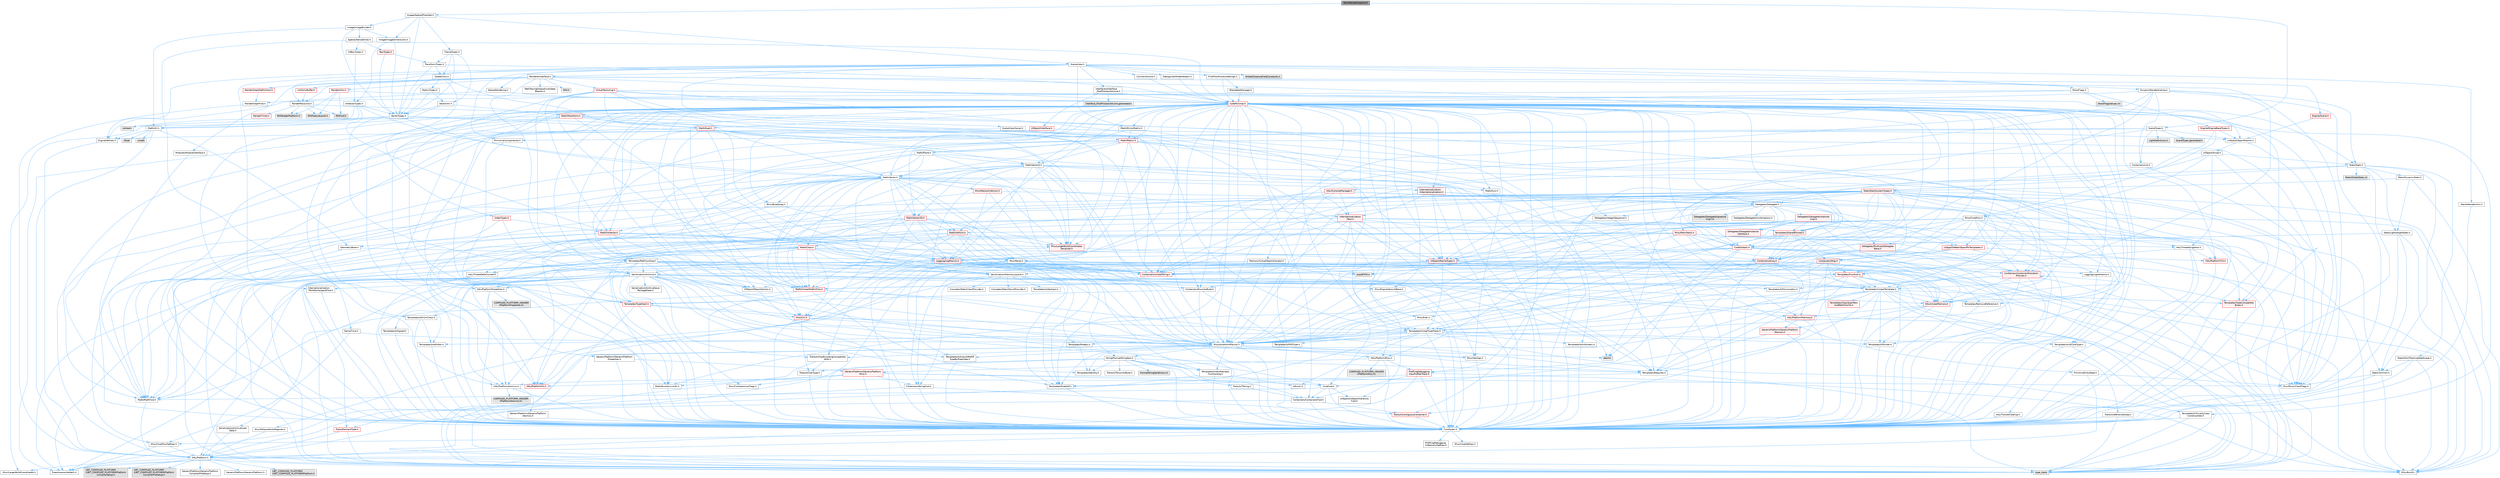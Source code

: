 digraph "WorldRenderCapture.h"
{
 // INTERACTIVE_SVG=YES
 // LATEX_PDF_SIZE
  bgcolor="transparent";
  edge [fontname=Helvetica,fontsize=10,labelfontname=Helvetica,labelfontsize=10];
  node [fontname=Helvetica,fontsize=10,shape=box,height=0.2,width=0.4];
  Node1 [id="Node000001",label="WorldRenderCapture.h",height=0.2,width=0.4,color="gray40", fillcolor="grey60", style="filled", fontcolor="black",tooltip=" "];
  Node1 -> Node2 [id="edge1_Node000001_Node000002",color="steelblue1",style="solid",tooltip=" "];
  Node2 [id="Node000002",label="SceneTypes.h",height=0.2,width=0.4,color="grey40", fillcolor="white", style="filled",URL="$d0/dc4/SceneTypes_8h.html",tooltip=" "];
  Node2 -> Node3 [id="edge2_Node000002_Node000003",color="steelblue1",style="solid",tooltip=" "];
  Node3 [id="Node000003",label="UObject/ObjectMacros.h",height=0.2,width=0.4,color="grey40", fillcolor="white", style="filled",URL="$d8/d8d/ObjectMacros_8h.html",tooltip=" "];
  Node3 -> Node4 [id="edge3_Node000003_Node000004",color="steelblue1",style="solid",tooltip=" "];
  Node4 [id="Node000004",label="Misc/EnumClassFlags.h",height=0.2,width=0.4,color="grey40", fillcolor="white", style="filled",URL="$d8/de7/EnumClassFlags_8h.html",tooltip=" "];
  Node3 -> Node5 [id="edge4_Node000003_Node000005",color="steelblue1",style="solid",tooltip=" "];
  Node5 [id="Node000005",label="UObject/Script.h",height=0.2,width=0.4,color="grey40", fillcolor="white", style="filled",URL="$de/dc6/Script_8h.html",tooltip=" "];
  Node5 -> Node6 [id="edge5_Node000005_Node000006",color="steelblue1",style="solid",tooltip=" "];
  Node6 [id="Node000006",label="Delegates/Delegate.h",height=0.2,width=0.4,color="grey40", fillcolor="white", style="filled",URL="$d4/d80/Delegate_8h.html",tooltip=" "];
  Node6 -> Node7 [id="edge6_Node000006_Node000007",color="steelblue1",style="solid",tooltip=" "];
  Node7 [id="Node000007",label="CoreTypes.h",height=0.2,width=0.4,color="grey40", fillcolor="white", style="filled",URL="$dc/dec/CoreTypes_8h.html",tooltip=" "];
  Node7 -> Node8 [id="edge7_Node000007_Node000008",color="steelblue1",style="solid",tooltip=" "];
  Node8 [id="Node000008",label="HAL/Platform.h",height=0.2,width=0.4,color="grey40", fillcolor="white", style="filled",URL="$d9/dd0/Platform_8h.html",tooltip=" "];
  Node8 -> Node9 [id="edge8_Node000008_Node000009",color="steelblue1",style="solid",tooltip=" "];
  Node9 [id="Node000009",label="Misc/Build.h",height=0.2,width=0.4,color="grey40", fillcolor="white", style="filled",URL="$d3/dbb/Build_8h.html",tooltip=" "];
  Node8 -> Node10 [id="edge9_Node000008_Node000010",color="steelblue1",style="solid",tooltip=" "];
  Node10 [id="Node000010",label="Misc/LargeWorldCoordinates.h",height=0.2,width=0.4,color="grey40", fillcolor="white", style="filled",URL="$d2/dcb/LargeWorldCoordinates_8h.html",tooltip=" "];
  Node8 -> Node11 [id="edge10_Node000008_Node000011",color="steelblue1",style="solid",tooltip=" "];
  Node11 [id="Node000011",label="type_traits",height=0.2,width=0.4,color="grey60", fillcolor="#E0E0E0", style="filled",tooltip=" "];
  Node8 -> Node12 [id="edge11_Node000008_Node000012",color="steelblue1",style="solid",tooltip=" "];
  Node12 [id="Node000012",label="PreprocessorHelpers.h",height=0.2,width=0.4,color="grey40", fillcolor="white", style="filled",URL="$db/ddb/PreprocessorHelpers_8h.html",tooltip=" "];
  Node8 -> Node13 [id="edge12_Node000008_Node000013",color="steelblue1",style="solid",tooltip=" "];
  Node13 [id="Node000013",label="UBT_COMPILED_PLATFORM\l/UBT_COMPILED_PLATFORMPlatform\lCompilerPreSetup.h",height=0.2,width=0.4,color="grey60", fillcolor="#E0E0E0", style="filled",tooltip=" "];
  Node8 -> Node14 [id="edge13_Node000008_Node000014",color="steelblue1",style="solid",tooltip=" "];
  Node14 [id="Node000014",label="GenericPlatform/GenericPlatform\lCompilerPreSetup.h",height=0.2,width=0.4,color="grey40", fillcolor="white", style="filled",URL="$d9/dc8/GenericPlatformCompilerPreSetup_8h.html",tooltip=" "];
  Node8 -> Node15 [id="edge14_Node000008_Node000015",color="steelblue1",style="solid",tooltip=" "];
  Node15 [id="Node000015",label="GenericPlatform/GenericPlatform.h",height=0.2,width=0.4,color="grey40", fillcolor="white", style="filled",URL="$d6/d84/GenericPlatform_8h.html",tooltip=" "];
  Node8 -> Node16 [id="edge15_Node000008_Node000016",color="steelblue1",style="solid",tooltip=" "];
  Node16 [id="Node000016",label="UBT_COMPILED_PLATFORM\l/UBT_COMPILED_PLATFORMPlatform.h",height=0.2,width=0.4,color="grey60", fillcolor="#E0E0E0", style="filled",tooltip=" "];
  Node8 -> Node17 [id="edge16_Node000008_Node000017",color="steelblue1",style="solid",tooltip=" "];
  Node17 [id="Node000017",label="UBT_COMPILED_PLATFORM\l/UBT_COMPILED_PLATFORMPlatform\lCompilerSetup.h",height=0.2,width=0.4,color="grey60", fillcolor="#E0E0E0", style="filled",tooltip=" "];
  Node7 -> Node18 [id="edge17_Node000007_Node000018",color="steelblue1",style="solid",tooltip=" "];
  Node18 [id="Node000018",label="ProfilingDebugging\l/UMemoryDefines.h",height=0.2,width=0.4,color="grey40", fillcolor="white", style="filled",URL="$d2/da2/UMemoryDefines_8h.html",tooltip=" "];
  Node7 -> Node19 [id="edge18_Node000007_Node000019",color="steelblue1",style="solid",tooltip=" "];
  Node19 [id="Node000019",label="Misc/CoreMiscDefines.h",height=0.2,width=0.4,color="grey40", fillcolor="white", style="filled",URL="$da/d38/CoreMiscDefines_8h.html",tooltip=" "];
  Node19 -> Node8 [id="edge19_Node000019_Node000008",color="steelblue1",style="solid",tooltip=" "];
  Node19 -> Node12 [id="edge20_Node000019_Node000012",color="steelblue1",style="solid",tooltip=" "];
  Node7 -> Node20 [id="edge21_Node000007_Node000020",color="steelblue1",style="solid",tooltip=" "];
  Node20 [id="Node000020",label="Misc/CoreDefines.h",height=0.2,width=0.4,color="grey40", fillcolor="white", style="filled",URL="$d3/dd2/CoreDefines_8h.html",tooltip=" "];
  Node6 -> Node21 [id="edge22_Node000006_Node000021",color="steelblue1",style="solid",tooltip=" "];
  Node21 [id="Node000021",label="Misc/AssertionMacros.h",height=0.2,width=0.4,color="grey40", fillcolor="white", style="filled",URL="$d0/dfa/AssertionMacros_8h.html",tooltip=" "];
  Node21 -> Node7 [id="edge23_Node000021_Node000007",color="steelblue1",style="solid",tooltip=" "];
  Node21 -> Node8 [id="edge24_Node000021_Node000008",color="steelblue1",style="solid",tooltip=" "];
  Node21 -> Node22 [id="edge25_Node000021_Node000022",color="steelblue1",style="solid",tooltip=" "];
  Node22 [id="Node000022",label="HAL/PlatformMisc.h",height=0.2,width=0.4,color="grey40", fillcolor="white", style="filled",URL="$d0/df5/PlatformMisc_8h.html",tooltip=" "];
  Node22 -> Node7 [id="edge26_Node000022_Node000007",color="steelblue1",style="solid",tooltip=" "];
  Node22 -> Node23 [id="edge27_Node000022_Node000023",color="steelblue1",style="solid",tooltip=" "];
  Node23 [id="Node000023",label="GenericPlatform/GenericPlatform\lMisc.h",height=0.2,width=0.4,color="red", fillcolor="#FFF0F0", style="filled",URL="$db/d9a/GenericPlatformMisc_8h.html",tooltip=" "];
  Node23 -> Node24 [id="edge28_Node000023_Node000024",color="steelblue1",style="solid",tooltip=" "];
  Node24 [id="Node000024",label="Containers/StringFwd.h",height=0.2,width=0.4,color="grey40", fillcolor="white", style="filled",URL="$df/d37/StringFwd_8h.html",tooltip=" "];
  Node24 -> Node7 [id="edge29_Node000024_Node000007",color="steelblue1",style="solid",tooltip=" "];
  Node24 -> Node25 [id="edge30_Node000024_Node000025",color="steelblue1",style="solid",tooltip=" "];
  Node25 [id="Node000025",label="Traits/ElementType.h",height=0.2,width=0.4,color="red", fillcolor="#FFF0F0", style="filled",URL="$d5/d4f/ElementType_8h.html",tooltip=" "];
  Node25 -> Node8 [id="edge31_Node000025_Node000008",color="steelblue1",style="solid",tooltip=" "];
  Node25 -> Node11 [id="edge32_Node000025_Node000011",color="steelblue1",style="solid",tooltip=" "];
  Node24 -> Node27 [id="edge33_Node000024_Node000027",color="steelblue1",style="solid",tooltip=" "];
  Node27 [id="Node000027",label="Traits/IsContiguousContainer.h",height=0.2,width=0.4,color="red", fillcolor="#FFF0F0", style="filled",URL="$d5/d3c/IsContiguousContainer_8h.html",tooltip=" "];
  Node27 -> Node7 [id="edge34_Node000027_Node000007",color="steelblue1",style="solid",tooltip=" "];
  Node23 -> Node29 [id="edge35_Node000023_Node000029",color="steelblue1",style="solid",tooltip=" "];
  Node29 [id="Node000029",label="CoreFwd.h",height=0.2,width=0.4,color="grey40", fillcolor="white", style="filled",URL="$d1/d1e/CoreFwd_8h.html",tooltip=" "];
  Node29 -> Node7 [id="edge36_Node000029_Node000007",color="steelblue1",style="solid",tooltip=" "];
  Node29 -> Node30 [id="edge37_Node000029_Node000030",color="steelblue1",style="solid",tooltip=" "];
  Node30 [id="Node000030",label="Containers/ContainersFwd.h",height=0.2,width=0.4,color="grey40", fillcolor="white", style="filled",URL="$d4/d0a/ContainersFwd_8h.html",tooltip=" "];
  Node30 -> Node8 [id="edge38_Node000030_Node000008",color="steelblue1",style="solid",tooltip=" "];
  Node30 -> Node7 [id="edge39_Node000030_Node000007",color="steelblue1",style="solid",tooltip=" "];
  Node30 -> Node27 [id="edge40_Node000030_Node000027",color="steelblue1",style="solid",tooltip=" "];
  Node29 -> Node31 [id="edge41_Node000029_Node000031",color="steelblue1",style="solid",tooltip=" "];
  Node31 [id="Node000031",label="Math/MathFwd.h",height=0.2,width=0.4,color="grey40", fillcolor="white", style="filled",URL="$d2/d10/MathFwd_8h.html",tooltip=" "];
  Node31 -> Node8 [id="edge42_Node000031_Node000008",color="steelblue1",style="solid",tooltip=" "];
  Node29 -> Node32 [id="edge43_Node000029_Node000032",color="steelblue1",style="solid",tooltip=" "];
  Node32 [id="Node000032",label="UObject/UObjectHierarchy\lFwd.h",height=0.2,width=0.4,color="grey40", fillcolor="white", style="filled",URL="$d3/d13/UObjectHierarchyFwd_8h.html",tooltip=" "];
  Node23 -> Node7 [id="edge44_Node000023_Node000007",color="steelblue1",style="solid",tooltip=" "];
  Node23 -> Node34 [id="edge45_Node000023_Node000034",color="steelblue1",style="solid",tooltip=" "];
  Node34 [id="Node000034",label="HAL/PlatformCrt.h",height=0.2,width=0.4,color="red", fillcolor="#FFF0F0", style="filled",URL="$d8/d75/PlatformCrt_8h.html",tooltip=" "];
  Node23 -> Node44 [id="edge46_Node000023_Node000044",color="steelblue1",style="solid",tooltip=" "];
  Node44 [id="Node000044",label="Math/NumericLimits.h",height=0.2,width=0.4,color="grey40", fillcolor="white", style="filled",URL="$df/d1b/NumericLimits_8h.html",tooltip=" "];
  Node44 -> Node7 [id="edge47_Node000044_Node000007",color="steelblue1",style="solid",tooltip=" "];
  Node23 -> Node45 [id="edge48_Node000023_Node000045",color="steelblue1",style="solid",tooltip=" "];
  Node45 [id="Node000045",label="Misc/CompressionFlags.h",height=0.2,width=0.4,color="grey40", fillcolor="white", style="filled",URL="$d9/d76/CompressionFlags_8h.html",tooltip=" "];
  Node23 -> Node4 [id="edge49_Node000023_Node000004",color="steelblue1",style="solid",tooltip=" "];
  Node22 -> Node48 [id="edge50_Node000022_Node000048",color="steelblue1",style="solid",tooltip=" "];
  Node48 [id="Node000048",label="COMPILED_PLATFORM_HEADER\l(PlatformMisc.h)",height=0.2,width=0.4,color="grey60", fillcolor="#E0E0E0", style="filled",tooltip=" "];
  Node22 -> Node49 [id="edge51_Node000022_Node000049",color="steelblue1",style="solid",tooltip=" "];
  Node49 [id="Node000049",label="ProfilingDebugging\l/CpuProfilerTrace.h",height=0.2,width=0.4,color="red", fillcolor="#FFF0F0", style="filled",URL="$da/dcb/CpuProfilerTrace_8h.html",tooltip=" "];
  Node49 -> Node7 [id="edge52_Node000049_Node000007",color="steelblue1",style="solid",tooltip=" "];
  Node49 -> Node30 [id="edge53_Node000049_Node000030",color="steelblue1",style="solid",tooltip=" "];
  Node49 -> Node50 [id="edge54_Node000049_Node000050",color="steelblue1",style="solid",tooltip=" "];
  Node50 [id="Node000050",label="HAL/PlatformAtomics.h",height=0.2,width=0.4,color="grey40", fillcolor="white", style="filled",URL="$d3/d36/PlatformAtomics_8h.html",tooltip=" "];
  Node50 -> Node7 [id="edge55_Node000050_Node000007",color="steelblue1",style="solid",tooltip=" "];
  Node50 -> Node51 [id="edge56_Node000050_Node000051",color="steelblue1",style="solid",tooltip=" "];
  Node51 [id="Node000051",label="GenericPlatform/GenericPlatform\lAtomics.h",height=0.2,width=0.4,color="grey40", fillcolor="white", style="filled",URL="$da/d72/GenericPlatformAtomics_8h.html",tooltip=" "];
  Node51 -> Node7 [id="edge57_Node000051_Node000007",color="steelblue1",style="solid",tooltip=" "];
  Node50 -> Node52 [id="edge58_Node000050_Node000052",color="steelblue1",style="solid",tooltip=" "];
  Node52 [id="Node000052",label="COMPILED_PLATFORM_HEADER\l(PlatformAtomics.h)",height=0.2,width=0.4,color="grey60", fillcolor="#E0E0E0", style="filled",tooltip=" "];
  Node49 -> Node12 [id="edge59_Node000049_Node000012",color="steelblue1",style="solid",tooltip=" "];
  Node49 -> Node9 [id="edge60_Node000049_Node000009",color="steelblue1",style="solid",tooltip=" "];
  Node21 -> Node12 [id="edge61_Node000021_Node000012",color="steelblue1",style="solid",tooltip=" "];
  Node21 -> Node57 [id="edge62_Node000021_Node000057",color="steelblue1",style="solid",tooltip=" "];
  Node57 [id="Node000057",label="Templates/EnableIf.h",height=0.2,width=0.4,color="grey40", fillcolor="white", style="filled",URL="$d7/d60/EnableIf_8h.html",tooltip=" "];
  Node57 -> Node7 [id="edge63_Node000057_Node000007",color="steelblue1",style="solid",tooltip=" "];
  Node21 -> Node58 [id="edge64_Node000021_Node000058",color="steelblue1",style="solid",tooltip=" "];
  Node58 [id="Node000058",label="Templates/IsArrayOrRefOf\lTypeByPredicate.h",height=0.2,width=0.4,color="grey40", fillcolor="white", style="filled",URL="$d6/da1/IsArrayOrRefOfTypeByPredicate_8h.html",tooltip=" "];
  Node58 -> Node7 [id="edge65_Node000058_Node000007",color="steelblue1",style="solid",tooltip=" "];
  Node21 -> Node59 [id="edge66_Node000021_Node000059",color="steelblue1",style="solid",tooltip=" "];
  Node59 [id="Node000059",label="Templates/IsValidVariadic\lFunctionArg.h",height=0.2,width=0.4,color="grey40", fillcolor="white", style="filled",URL="$d0/dc8/IsValidVariadicFunctionArg_8h.html",tooltip=" "];
  Node59 -> Node7 [id="edge67_Node000059_Node000007",color="steelblue1",style="solid",tooltip=" "];
  Node59 -> Node60 [id="edge68_Node000059_Node000060",color="steelblue1",style="solid",tooltip=" "];
  Node60 [id="Node000060",label="IsEnum.h",height=0.2,width=0.4,color="grey40", fillcolor="white", style="filled",URL="$d4/de5/IsEnum_8h.html",tooltip=" "];
  Node59 -> Node11 [id="edge69_Node000059_Node000011",color="steelblue1",style="solid",tooltip=" "];
  Node21 -> Node61 [id="edge70_Node000021_Node000061",color="steelblue1",style="solid",tooltip=" "];
  Node61 [id="Node000061",label="Traits/IsCharEncodingCompatible\lWith.h",height=0.2,width=0.4,color="grey40", fillcolor="white", style="filled",URL="$df/dd1/IsCharEncodingCompatibleWith_8h.html",tooltip=" "];
  Node61 -> Node11 [id="edge71_Node000061_Node000011",color="steelblue1",style="solid",tooltip=" "];
  Node61 -> Node62 [id="edge72_Node000061_Node000062",color="steelblue1",style="solid",tooltip=" "];
  Node62 [id="Node000062",label="Traits/IsCharType.h",height=0.2,width=0.4,color="grey40", fillcolor="white", style="filled",URL="$db/d51/IsCharType_8h.html",tooltip=" "];
  Node62 -> Node7 [id="edge73_Node000062_Node000007",color="steelblue1",style="solid",tooltip=" "];
  Node21 -> Node63 [id="edge74_Node000021_Node000063",color="steelblue1",style="solid",tooltip=" "];
  Node63 [id="Node000063",label="Misc/VarArgs.h",height=0.2,width=0.4,color="grey40", fillcolor="white", style="filled",URL="$d5/d6f/VarArgs_8h.html",tooltip=" "];
  Node63 -> Node7 [id="edge75_Node000063_Node000007",color="steelblue1",style="solid",tooltip=" "];
  Node21 -> Node64 [id="edge76_Node000021_Node000064",color="steelblue1",style="solid",tooltip=" "];
  Node64 [id="Node000064",label="String/FormatStringSan.h",height=0.2,width=0.4,color="grey40", fillcolor="white", style="filled",URL="$d3/d8b/FormatStringSan_8h.html",tooltip=" "];
  Node64 -> Node11 [id="edge77_Node000064_Node000011",color="steelblue1",style="solid",tooltip=" "];
  Node64 -> Node7 [id="edge78_Node000064_Node000007",color="steelblue1",style="solid",tooltip=" "];
  Node64 -> Node65 [id="edge79_Node000064_Node000065",color="steelblue1",style="solid",tooltip=" "];
  Node65 [id="Node000065",label="Templates/Requires.h",height=0.2,width=0.4,color="grey40", fillcolor="white", style="filled",URL="$dc/d96/Requires_8h.html",tooltip=" "];
  Node65 -> Node57 [id="edge80_Node000065_Node000057",color="steelblue1",style="solid",tooltip=" "];
  Node65 -> Node11 [id="edge81_Node000065_Node000011",color="steelblue1",style="solid",tooltip=" "];
  Node64 -> Node66 [id="edge82_Node000064_Node000066",color="steelblue1",style="solid",tooltip=" "];
  Node66 [id="Node000066",label="Templates/Identity.h",height=0.2,width=0.4,color="grey40", fillcolor="white", style="filled",URL="$d0/dd5/Identity_8h.html",tooltip=" "];
  Node64 -> Node59 [id="edge83_Node000064_Node000059",color="steelblue1",style="solid",tooltip=" "];
  Node64 -> Node62 [id="edge84_Node000064_Node000062",color="steelblue1",style="solid",tooltip=" "];
  Node64 -> Node67 [id="edge85_Node000064_Node000067",color="steelblue1",style="solid",tooltip=" "];
  Node67 [id="Node000067",label="Traits/IsTEnumAsByte.h",height=0.2,width=0.4,color="grey40", fillcolor="white", style="filled",URL="$d1/de6/IsTEnumAsByte_8h.html",tooltip=" "];
  Node64 -> Node68 [id="edge86_Node000064_Node000068",color="steelblue1",style="solid",tooltip=" "];
  Node68 [id="Node000068",label="Traits/IsTString.h",height=0.2,width=0.4,color="grey40", fillcolor="white", style="filled",URL="$d0/df8/IsTString_8h.html",tooltip=" "];
  Node68 -> Node30 [id="edge87_Node000068_Node000030",color="steelblue1",style="solid",tooltip=" "];
  Node64 -> Node30 [id="edge88_Node000064_Node000030",color="steelblue1",style="solid",tooltip=" "];
  Node64 -> Node69 [id="edge89_Node000064_Node000069",color="steelblue1",style="solid",tooltip=" "];
  Node69 [id="Node000069",label="FormatStringSanErrors.inl",height=0.2,width=0.4,color="grey60", fillcolor="#E0E0E0", style="filled",tooltip=" "];
  Node21 -> Node70 [id="edge90_Node000021_Node000070",color="steelblue1",style="solid",tooltip=" "];
  Node70 [id="Node000070",label="atomic",height=0.2,width=0.4,color="grey60", fillcolor="#E0E0E0", style="filled",tooltip=" "];
  Node6 -> Node71 [id="edge91_Node000006_Node000071",color="steelblue1",style="solid",tooltip=" "];
  Node71 [id="Node000071",label="UObject/NameTypes.h",height=0.2,width=0.4,color="red", fillcolor="#FFF0F0", style="filled",URL="$d6/d35/NameTypes_8h.html",tooltip=" "];
  Node71 -> Node7 [id="edge92_Node000071_Node000007",color="steelblue1",style="solid",tooltip=" "];
  Node71 -> Node21 [id="edge93_Node000071_Node000021",color="steelblue1",style="solid",tooltip=" "];
  Node71 -> Node72 [id="edge94_Node000071_Node000072",color="steelblue1",style="solid",tooltip=" "];
  Node72 [id="Node000072",label="HAL/UnrealMemory.h",height=0.2,width=0.4,color="red", fillcolor="#FFF0F0", style="filled",URL="$d9/d96/UnrealMemory_8h.html",tooltip=" "];
  Node72 -> Node7 [id="edge95_Node000072_Node000007",color="steelblue1",style="solid",tooltip=" "];
  Node72 -> Node73 [id="edge96_Node000072_Node000073",color="steelblue1",style="solid",tooltip=" "];
  Node73 [id="Node000073",label="GenericPlatform/GenericPlatform\lMemory.h",height=0.2,width=0.4,color="red", fillcolor="#FFF0F0", style="filled",URL="$dd/d22/GenericPlatformMemory_8h.html",tooltip=" "];
  Node73 -> Node29 [id="edge97_Node000073_Node000029",color="steelblue1",style="solid",tooltip=" "];
  Node73 -> Node7 [id="edge98_Node000073_Node000007",color="steelblue1",style="solid",tooltip=" "];
  Node72 -> Node89 [id="edge99_Node000072_Node000089",color="steelblue1",style="solid",tooltip=" "];
  Node89 [id="Node000089",label="HAL/PlatformMemory.h",height=0.2,width=0.4,color="red", fillcolor="#FFF0F0", style="filled",URL="$de/d68/PlatformMemory_8h.html",tooltip=" "];
  Node89 -> Node7 [id="edge100_Node000089_Node000007",color="steelblue1",style="solid",tooltip=" "];
  Node89 -> Node73 [id="edge101_Node000089_Node000073",color="steelblue1",style="solid",tooltip=" "];
  Node72 -> Node92 [id="edge102_Node000072_Node000092",color="steelblue1",style="solid",tooltip=" "];
  Node92 [id="Node000092",label="Templates/IsPointer.h",height=0.2,width=0.4,color="grey40", fillcolor="white", style="filled",URL="$d7/d05/IsPointer_8h.html",tooltip=" "];
  Node92 -> Node7 [id="edge103_Node000092_Node000007",color="steelblue1",style="solid",tooltip=" "];
  Node71 -> Node93 [id="edge104_Node000071_Node000093",color="steelblue1",style="solid",tooltip=" "];
  Node93 [id="Node000093",label="Templates/UnrealTypeTraits.h",height=0.2,width=0.4,color="grey40", fillcolor="white", style="filled",URL="$d2/d2d/UnrealTypeTraits_8h.html",tooltip=" "];
  Node93 -> Node7 [id="edge105_Node000093_Node000007",color="steelblue1",style="solid",tooltip=" "];
  Node93 -> Node92 [id="edge106_Node000093_Node000092",color="steelblue1",style="solid",tooltip=" "];
  Node93 -> Node21 [id="edge107_Node000093_Node000021",color="steelblue1",style="solid",tooltip=" "];
  Node93 -> Node85 [id="edge108_Node000093_Node000085",color="steelblue1",style="solid",tooltip=" "];
  Node85 [id="Node000085",label="Templates/AndOrNot.h",height=0.2,width=0.4,color="grey40", fillcolor="white", style="filled",URL="$db/d0a/AndOrNot_8h.html",tooltip=" "];
  Node85 -> Node7 [id="edge109_Node000085_Node000007",color="steelblue1",style="solid",tooltip=" "];
  Node93 -> Node57 [id="edge110_Node000093_Node000057",color="steelblue1",style="solid",tooltip=" "];
  Node93 -> Node94 [id="edge111_Node000093_Node000094",color="steelblue1",style="solid",tooltip=" "];
  Node94 [id="Node000094",label="Templates/IsArithmetic.h",height=0.2,width=0.4,color="grey40", fillcolor="white", style="filled",URL="$d2/d5d/IsArithmetic_8h.html",tooltip=" "];
  Node94 -> Node7 [id="edge112_Node000094_Node000007",color="steelblue1",style="solid",tooltip=" "];
  Node93 -> Node60 [id="edge113_Node000093_Node000060",color="steelblue1",style="solid",tooltip=" "];
  Node93 -> Node95 [id="edge114_Node000093_Node000095",color="steelblue1",style="solid",tooltip=" "];
  Node95 [id="Node000095",label="Templates/Models.h",height=0.2,width=0.4,color="grey40", fillcolor="white", style="filled",URL="$d3/d0c/Models_8h.html",tooltip=" "];
  Node95 -> Node66 [id="edge115_Node000095_Node000066",color="steelblue1",style="solid",tooltip=" "];
  Node93 -> Node96 [id="edge116_Node000093_Node000096",color="steelblue1",style="solid",tooltip=" "];
  Node96 [id="Node000096",label="Templates/IsPODType.h",height=0.2,width=0.4,color="grey40", fillcolor="white", style="filled",URL="$d7/db1/IsPODType_8h.html",tooltip=" "];
  Node96 -> Node7 [id="edge117_Node000096_Node000007",color="steelblue1",style="solid",tooltip=" "];
  Node93 -> Node97 [id="edge118_Node000093_Node000097",color="steelblue1",style="solid",tooltip=" "];
  Node97 [id="Node000097",label="Templates/IsUECoreType.h",height=0.2,width=0.4,color="grey40", fillcolor="white", style="filled",URL="$d1/db8/IsUECoreType_8h.html",tooltip=" "];
  Node97 -> Node7 [id="edge119_Node000097_Node000007",color="steelblue1",style="solid",tooltip=" "];
  Node97 -> Node11 [id="edge120_Node000097_Node000011",color="steelblue1",style="solid",tooltip=" "];
  Node93 -> Node86 [id="edge121_Node000093_Node000086",color="steelblue1",style="solid",tooltip=" "];
  Node86 [id="Node000086",label="Templates/IsTriviallyCopy\lConstructible.h",height=0.2,width=0.4,color="grey40", fillcolor="white", style="filled",URL="$d3/d78/IsTriviallyCopyConstructible_8h.html",tooltip=" "];
  Node86 -> Node7 [id="edge122_Node000086_Node000007",color="steelblue1",style="solid",tooltip=" "];
  Node86 -> Node11 [id="edge123_Node000086_Node000011",color="steelblue1",style="solid",tooltip=" "];
  Node71 -> Node98 [id="edge124_Node000071_Node000098",color="steelblue1",style="solid",tooltip=" "];
  Node98 [id="Node000098",label="Templates/UnrealTemplate.h",height=0.2,width=0.4,color="grey40", fillcolor="white", style="filled",URL="$d4/d24/UnrealTemplate_8h.html",tooltip=" "];
  Node98 -> Node7 [id="edge125_Node000098_Node000007",color="steelblue1",style="solid",tooltip=" "];
  Node98 -> Node92 [id="edge126_Node000098_Node000092",color="steelblue1",style="solid",tooltip=" "];
  Node98 -> Node72 [id="edge127_Node000098_Node000072",color="steelblue1",style="solid",tooltip=" "];
  Node98 -> Node99 [id="edge128_Node000098_Node000099",color="steelblue1",style="solid",tooltip=" "];
  Node99 [id="Node000099",label="Templates/CopyQualifiers\lAndRefsFromTo.h",height=0.2,width=0.4,color="red", fillcolor="#FFF0F0", style="filled",URL="$d3/db3/CopyQualifiersAndRefsFromTo_8h.html",tooltip=" "];
  Node98 -> Node93 [id="edge129_Node000098_Node000093",color="steelblue1",style="solid",tooltip=" "];
  Node98 -> Node101 [id="edge130_Node000098_Node000101",color="steelblue1",style="solid",tooltip=" "];
  Node101 [id="Node000101",label="Templates/RemoveReference.h",height=0.2,width=0.4,color="grey40", fillcolor="white", style="filled",URL="$da/dbe/RemoveReference_8h.html",tooltip=" "];
  Node101 -> Node7 [id="edge131_Node000101_Node000007",color="steelblue1",style="solid",tooltip=" "];
  Node98 -> Node65 [id="edge132_Node000098_Node000065",color="steelblue1",style="solid",tooltip=" "];
  Node98 -> Node102 [id="edge133_Node000098_Node000102",color="steelblue1",style="solid",tooltip=" "];
  Node102 [id="Node000102",label="Templates/TypeCompatible\lBytes.h",height=0.2,width=0.4,color="red", fillcolor="#FFF0F0", style="filled",URL="$df/d0a/TypeCompatibleBytes_8h.html",tooltip=" "];
  Node102 -> Node7 [id="edge134_Node000102_Node000007",color="steelblue1",style="solid",tooltip=" "];
  Node102 -> Node11 [id="edge135_Node000102_Node000011",color="steelblue1",style="solid",tooltip=" "];
  Node98 -> Node66 [id="edge136_Node000098_Node000066",color="steelblue1",style="solid",tooltip=" "];
  Node98 -> Node27 [id="edge137_Node000098_Node000027",color="steelblue1",style="solid",tooltip=" "];
  Node98 -> Node103 [id="edge138_Node000098_Node000103",color="steelblue1",style="solid",tooltip=" "];
  Node103 [id="Node000103",label="Traits/UseBitwiseSwap.h",height=0.2,width=0.4,color="grey40", fillcolor="white", style="filled",URL="$db/df3/UseBitwiseSwap_8h.html",tooltip=" "];
  Node103 -> Node7 [id="edge139_Node000103_Node000007",color="steelblue1",style="solid",tooltip=" "];
  Node103 -> Node11 [id="edge140_Node000103_Node000011",color="steelblue1",style="solid",tooltip=" "];
  Node98 -> Node11 [id="edge141_Node000098_Node000011",color="steelblue1",style="solid",tooltip=" "];
  Node71 -> Node104 [id="edge142_Node000071_Node000104",color="steelblue1",style="solid",tooltip=" "];
  Node104 [id="Node000104",label="Containers/UnrealString.h",height=0.2,width=0.4,color="red", fillcolor="#FFF0F0", style="filled",URL="$d5/dba/UnrealString_8h.html",tooltip=" "];
  Node71 -> Node24 [id="edge143_Node000071_Node000024",color="steelblue1",style="solid",tooltip=" "];
  Node71 -> Node142 [id="edge144_Node000071_Node000142",color="steelblue1",style="solid",tooltip=" "];
  Node142 [id="Node000142",label="Serialization/MemoryLayout.h",height=0.2,width=0.4,color="grey40", fillcolor="white", style="filled",URL="$d7/d66/MemoryLayout_8h.html",tooltip=" "];
  Node142 -> Node143 [id="edge145_Node000142_Node000143",color="steelblue1",style="solid",tooltip=" "];
  Node143 [id="Node000143",label="Concepts/StaticClassProvider.h",height=0.2,width=0.4,color="grey40", fillcolor="white", style="filled",URL="$dd/d83/StaticClassProvider_8h.html",tooltip=" "];
  Node142 -> Node144 [id="edge146_Node000142_Node000144",color="steelblue1",style="solid",tooltip=" "];
  Node144 [id="Node000144",label="Concepts/StaticStructProvider.h",height=0.2,width=0.4,color="grey40", fillcolor="white", style="filled",URL="$d5/d77/StaticStructProvider_8h.html",tooltip=" "];
  Node142 -> Node145 [id="edge147_Node000142_Node000145",color="steelblue1",style="solid",tooltip=" "];
  Node145 [id="Node000145",label="Containers/EnumAsByte.h",height=0.2,width=0.4,color="grey40", fillcolor="white", style="filled",URL="$d6/d9a/EnumAsByte_8h.html",tooltip=" "];
  Node145 -> Node7 [id="edge148_Node000145_Node000007",color="steelblue1",style="solid",tooltip=" "];
  Node145 -> Node96 [id="edge149_Node000145_Node000096",color="steelblue1",style="solid",tooltip=" "];
  Node145 -> Node146 [id="edge150_Node000145_Node000146",color="steelblue1",style="solid",tooltip=" "];
  Node146 [id="Node000146",label="Templates/TypeHash.h",height=0.2,width=0.4,color="red", fillcolor="#FFF0F0", style="filled",URL="$d1/d62/TypeHash_8h.html",tooltip=" "];
  Node146 -> Node7 [id="edge151_Node000146_Node000007",color="steelblue1",style="solid",tooltip=" "];
  Node146 -> Node65 [id="edge152_Node000146_Node000065",color="steelblue1",style="solid",tooltip=" "];
  Node146 -> Node147 [id="edge153_Node000146_Node000147",color="steelblue1",style="solid",tooltip=" "];
  Node147 [id="Node000147",label="Misc/Crc.h",height=0.2,width=0.4,color="red", fillcolor="#FFF0F0", style="filled",URL="$d4/dd2/Crc_8h.html",tooltip=" "];
  Node147 -> Node7 [id="edge154_Node000147_Node000007",color="steelblue1",style="solid",tooltip=" "];
  Node147 -> Node21 [id="edge155_Node000147_Node000021",color="steelblue1",style="solid",tooltip=" "];
  Node147 -> Node93 [id="edge156_Node000147_Node000093",color="steelblue1",style="solid",tooltip=" "];
  Node147 -> Node62 [id="edge157_Node000147_Node000062",color="steelblue1",style="solid",tooltip=" "];
  Node146 -> Node11 [id="edge158_Node000146_Node000011",color="steelblue1",style="solid",tooltip=" "];
  Node142 -> Node24 [id="edge159_Node000142_Node000024",color="steelblue1",style="solid",tooltip=" "];
  Node142 -> Node72 [id="edge160_Node000142_Node000072",color="steelblue1",style="solid",tooltip=" "];
  Node142 -> Node153 [id="edge161_Node000142_Node000153",color="steelblue1",style="solid",tooltip=" "];
  Node153 [id="Node000153",label="Misc/DelayedAutoRegister.h",height=0.2,width=0.4,color="grey40", fillcolor="white", style="filled",URL="$d1/dda/DelayedAutoRegister_8h.html",tooltip=" "];
  Node153 -> Node8 [id="edge162_Node000153_Node000008",color="steelblue1",style="solid",tooltip=" "];
  Node142 -> Node57 [id="edge163_Node000142_Node000057",color="steelblue1",style="solid",tooltip=" "];
  Node142 -> Node154 [id="edge164_Node000142_Node000154",color="steelblue1",style="solid",tooltip=" "];
  Node154 [id="Node000154",label="Templates/IsAbstract.h",height=0.2,width=0.4,color="grey40", fillcolor="white", style="filled",URL="$d8/db7/IsAbstract_8h.html",tooltip=" "];
  Node142 -> Node122 [id="edge165_Node000142_Node000122",color="steelblue1",style="solid",tooltip=" "];
  Node122 [id="Node000122",label="Templates/IsPolymorphic.h",height=0.2,width=0.4,color="grey40", fillcolor="white", style="filled",URL="$dc/d20/IsPolymorphic_8h.html",tooltip=" "];
  Node142 -> Node95 [id="edge166_Node000142_Node000095",color="steelblue1",style="solid",tooltip=" "];
  Node142 -> Node98 [id="edge167_Node000142_Node000098",color="steelblue1",style="solid",tooltip=" "];
  Node6 -> Node184 [id="edge168_Node000006_Node000184",color="steelblue1",style="solid",tooltip=" "];
  Node184 [id="Node000184",label="Templates/SharedPointer.h",height=0.2,width=0.4,color="red", fillcolor="#FFF0F0", style="filled",URL="$d2/d17/SharedPointer_8h.html",tooltip=" "];
  Node184 -> Node7 [id="edge169_Node000184_Node000007",color="steelblue1",style="solid",tooltip=" "];
  Node184 -> Node21 [id="edge170_Node000184_Node000021",color="steelblue1",style="solid",tooltip=" "];
  Node184 -> Node72 [id="edge171_Node000184_Node000072",color="steelblue1",style="solid",tooltip=" "];
  Node184 -> Node124 [id="edge172_Node000184_Node000124",color="steelblue1",style="solid",tooltip=" "];
  Node124 [id="Node000124",label="Containers/Array.h",height=0.2,width=0.4,color="red", fillcolor="#FFF0F0", style="filled",URL="$df/dd0/Array_8h.html",tooltip=" "];
  Node124 -> Node7 [id="edge173_Node000124_Node000007",color="steelblue1",style="solid",tooltip=" "];
  Node124 -> Node21 [id="edge174_Node000124_Node000021",color="steelblue1",style="solid",tooltip=" "];
  Node124 -> Node72 [id="edge175_Node000124_Node000072",color="steelblue1",style="solid",tooltip=" "];
  Node124 -> Node93 [id="edge176_Node000124_Node000093",color="steelblue1",style="solid",tooltip=" "];
  Node124 -> Node98 [id="edge177_Node000124_Node000098",color="steelblue1",style="solid",tooltip=" "];
  Node124 -> Node112 [id="edge178_Node000124_Node000112",color="steelblue1",style="solid",tooltip=" "];
  Node112 [id="Node000112",label="Containers/ContainerAllocation\lPolicies.h",height=0.2,width=0.4,color="red", fillcolor="#FFF0F0", style="filled",URL="$d7/dff/ContainerAllocationPolicies_8h.html",tooltip=" "];
  Node112 -> Node7 [id="edge179_Node000112_Node000007",color="steelblue1",style="solid",tooltip=" "];
  Node112 -> Node112 [id="edge180_Node000112_Node000112",color="steelblue1",style="solid",tooltip=" "];
  Node112 -> Node72 [id="edge181_Node000112_Node000072",color="steelblue1",style="solid",tooltip=" "];
  Node112 -> Node44 [id="edge182_Node000112_Node000044",color="steelblue1",style="solid",tooltip=" "];
  Node112 -> Node21 [id="edge183_Node000112_Node000021",color="steelblue1",style="solid",tooltip=" "];
  Node112 -> Node122 [id="edge184_Node000112_Node000122",color="steelblue1",style="solid",tooltip=" "];
  Node112 -> Node102 [id="edge185_Node000112_Node000102",color="steelblue1",style="solid",tooltip=" "];
  Node112 -> Node11 [id="edge186_Node000112_Node000011",color="steelblue1",style="solid",tooltip=" "];
  Node124 -> Node131 [id="edge187_Node000124_Node000131",color="steelblue1",style="solid",tooltip=" "];
  Node131 [id="Node000131",label="Serialization/Archive.h",height=0.2,width=0.4,color="grey40", fillcolor="white", style="filled",URL="$d7/d3b/Archive_8h.html",tooltip=" "];
  Node131 -> Node29 [id="edge188_Node000131_Node000029",color="steelblue1",style="solid",tooltip=" "];
  Node131 -> Node7 [id="edge189_Node000131_Node000007",color="steelblue1",style="solid",tooltip=" "];
  Node131 -> Node132 [id="edge190_Node000131_Node000132",color="steelblue1",style="solid",tooltip=" "];
  Node132 [id="Node000132",label="HAL/PlatformProperties.h",height=0.2,width=0.4,color="grey40", fillcolor="white", style="filled",URL="$d9/db0/PlatformProperties_8h.html",tooltip=" "];
  Node132 -> Node7 [id="edge191_Node000132_Node000007",color="steelblue1",style="solid",tooltip=" "];
  Node132 -> Node133 [id="edge192_Node000132_Node000133",color="steelblue1",style="solid",tooltip=" "];
  Node133 [id="Node000133",label="GenericPlatform/GenericPlatform\lProperties.h",height=0.2,width=0.4,color="grey40", fillcolor="white", style="filled",URL="$d2/dcd/GenericPlatformProperties_8h.html",tooltip=" "];
  Node133 -> Node7 [id="edge193_Node000133_Node000007",color="steelblue1",style="solid",tooltip=" "];
  Node133 -> Node23 [id="edge194_Node000133_Node000023",color="steelblue1",style="solid",tooltip=" "];
  Node132 -> Node134 [id="edge195_Node000132_Node000134",color="steelblue1",style="solid",tooltip=" "];
  Node134 [id="Node000134",label="COMPILED_PLATFORM_HEADER\l(PlatformProperties.h)",height=0.2,width=0.4,color="grey60", fillcolor="#E0E0E0", style="filled",tooltip=" "];
  Node131 -> Node135 [id="edge196_Node000131_Node000135",color="steelblue1",style="solid",tooltip=" "];
  Node135 [id="Node000135",label="Internationalization\l/TextNamespaceFwd.h",height=0.2,width=0.4,color="grey40", fillcolor="white", style="filled",URL="$d8/d97/TextNamespaceFwd_8h.html",tooltip=" "];
  Node135 -> Node7 [id="edge197_Node000135_Node000007",color="steelblue1",style="solid",tooltip=" "];
  Node131 -> Node31 [id="edge198_Node000131_Node000031",color="steelblue1",style="solid",tooltip=" "];
  Node131 -> Node21 [id="edge199_Node000131_Node000021",color="steelblue1",style="solid",tooltip=" "];
  Node131 -> Node9 [id="edge200_Node000131_Node000009",color="steelblue1",style="solid",tooltip=" "];
  Node131 -> Node45 [id="edge201_Node000131_Node000045",color="steelblue1",style="solid",tooltip=" "];
  Node131 -> Node136 [id="edge202_Node000131_Node000136",color="steelblue1",style="solid",tooltip=" "];
  Node136 [id="Node000136",label="Misc/EngineVersionBase.h",height=0.2,width=0.4,color="grey40", fillcolor="white", style="filled",URL="$d5/d2b/EngineVersionBase_8h.html",tooltip=" "];
  Node136 -> Node7 [id="edge203_Node000136_Node000007",color="steelblue1",style="solid",tooltip=" "];
  Node131 -> Node63 [id="edge204_Node000131_Node000063",color="steelblue1",style="solid",tooltip=" "];
  Node131 -> Node137 [id="edge205_Node000131_Node000137",color="steelblue1",style="solid",tooltip=" "];
  Node137 [id="Node000137",label="Serialization/ArchiveCook\lData.h",height=0.2,width=0.4,color="grey40", fillcolor="white", style="filled",URL="$dc/db6/ArchiveCookData_8h.html",tooltip=" "];
  Node137 -> Node8 [id="edge206_Node000137_Node000008",color="steelblue1",style="solid",tooltip=" "];
  Node131 -> Node138 [id="edge207_Node000131_Node000138",color="steelblue1",style="solid",tooltip=" "];
  Node138 [id="Node000138",label="Serialization/ArchiveSave\lPackageData.h",height=0.2,width=0.4,color="grey40", fillcolor="white", style="filled",URL="$d1/d37/ArchiveSavePackageData_8h.html",tooltip=" "];
  Node131 -> Node57 [id="edge208_Node000131_Node000057",color="steelblue1",style="solid",tooltip=" "];
  Node131 -> Node58 [id="edge209_Node000131_Node000058",color="steelblue1",style="solid",tooltip=" "];
  Node131 -> Node139 [id="edge210_Node000131_Node000139",color="steelblue1",style="solid",tooltip=" "];
  Node139 [id="Node000139",label="Templates/IsEnumClass.h",height=0.2,width=0.4,color="grey40", fillcolor="white", style="filled",URL="$d7/d15/IsEnumClass_8h.html",tooltip=" "];
  Node139 -> Node7 [id="edge211_Node000139_Node000007",color="steelblue1",style="solid",tooltip=" "];
  Node139 -> Node85 [id="edge212_Node000139_Node000085",color="steelblue1",style="solid",tooltip=" "];
  Node131 -> Node119 [id="edge213_Node000131_Node000119",color="steelblue1",style="solid",tooltip=" "];
  Node119 [id="Node000119",label="Templates/IsSigned.h",height=0.2,width=0.4,color="grey40", fillcolor="white", style="filled",URL="$d8/dd8/IsSigned_8h.html",tooltip=" "];
  Node119 -> Node7 [id="edge214_Node000119_Node000007",color="steelblue1",style="solid",tooltip=" "];
  Node131 -> Node59 [id="edge215_Node000131_Node000059",color="steelblue1",style="solid",tooltip=" "];
  Node131 -> Node98 [id="edge216_Node000131_Node000098",color="steelblue1",style="solid",tooltip=" "];
  Node131 -> Node61 [id="edge217_Node000131_Node000061",color="steelblue1",style="solid",tooltip=" "];
  Node131 -> Node140 [id="edge218_Node000131_Node000140",color="steelblue1",style="solid",tooltip=" "];
  Node140 [id="Node000140",label="UObject/ObjectVersion.h",height=0.2,width=0.4,color="grey40", fillcolor="white", style="filled",URL="$da/d63/ObjectVersion_8h.html",tooltip=" "];
  Node140 -> Node7 [id="edge219_Node000140_Node000007",color="steelblue1",style="solid",tooltip=" "];
  Node124 -> Node65 [id="edge220_Node000124_Node000065",color="steelblue1",style="solid",tooltip=" "];
  Node124 -> Node25 [id="edge221_Node000124_Node000025",color="steelblue1",style="solid",tooltip=" "];
  Node124 -> Node11 [id="edge222_Node000124_Node000011",color="steelblue1",style="solid",tooltip=" "];
  Node184 -> Node186 [id="edge223_Node000184_Node000186",color="steelblue1",style="solid",tooltip=" "];
  Node186 [id="Node000186",label="Containers/Map.h",height=0.2,width=0.4,color="red", fillcolor="#FFF0F0", style="filled",URL="$df/d79/Map_8h.html",tooltip=" "];
  Node186 -> Node7 [id="edge224_Node000186_Node000007",color="steelblue1",style="solid",tooltip=" "];
  Node186 -> Node104 [id="edge225_Node000186_Node000104",color="steelblue1",style="solid",tooltip=" "];
  Node186 -> Node21 [id="edge226_Node000186_Node000021",color="steelblue1",style="solid",tooltip=" "];
  Node186 -> Node209 [id="edge227_Node000186_Node000209",color="steelblue1",style="solid",tooltip=" "];
  Node209 [id="Node000209",label="Templates/Function.h",height=0.2,width=0.4,color="red", fillcolor="#FFF0F0", style="filled",URL="$df/df5/Function_8h.html",tooltip=" "];
  Node209 -> Node7 [id="edge228_Node000209_Node000007",color="steelblue1",style="solid",tooltip=" "];
  Node209 -> Node21 [id="edge229_Node000209_Node000021",color="steelblue1",style="solid",tooltip=" "];
  Node209 -> Node72 [id="edge230_Node000209_Node000072",color="steelblue1",style="solid",tooltip=" "];
  Node209 -> Node93 [id="edge231_Node000209_Node000093",color="steelblue1",style="solid",tooltip=" "];
  Node209 -> Node98 [id="edge232_Node000209_Node000098",color="steelblue1",style="solid",tooltip=" "];
  Node209 -> Node65 [id="edge233_Node000209_Node000065",color="steelblue1",style="solid",tooltip=" "];
  Node209 -> Node173 [id="edge234_Node000209_Node000173",color="steelblue1",style="solid",tooltip=" "];
  Node173 [id="Node000173",label="Math/UnrealMathUtility.h",height=0.2,width=0.4,color="red", fillcolor="#FFF0F0", style="filled",URL="$db/db8/UnrealMathUtility_8h.html",tooltip=" "];
  Node173 -> Node7 [id="edge235_Node000173_Node000007",color="steelblue1",style="solid",tooltip=" "];
  Node173 -> Node21 [id="edge236_Node000173_Node000021",color="steelblue1",style="solid",tooltip=" "];
  Node173 -> Node31 [id="edge237_Node000173_Node000031",color="steelblue1",style="solid",tooltip=" "];
  Node173 -> Node66 [id="edge238_Node000173_Node000066",color="steelblue1",style="solid",tooltip=" "];
  Node173 -> Node65 [id="edge239_Node000173_Node000065",color="steelblue1",style="solid",tooltip=" "];
  Node209 -> Node11 [id="edge240_Node000209_Node000011",color="steelblue1",style="solid",tooltip=" "];
  Node186 -> Node98 [id="edge241_Node000186_Node000098",color="steelblue1",style="solid",tooltip=" "];
  Node186 -> Node93 [id="edge242_Node000186_Node000093",color="steelblue1",style="solid",tooltip=" "];
  Node186 -> Node11 [id="edge243_Node000186_Node000011",color="steelblue1",style="solid",tooltip=" "];
  Node184 -> Node215 [id="edge244_Node000184_Node000215",color="steelblue1",style="solid",tooltip=" "];
  Node215 [id="Node000215",label="CoreGlobals.h",height=0.2,width=0.4,color="red", fillcolor="#FFF0F0", style="filled",URL="$d5/d8c/CoreGlobals_8h.html",tooltip=" "];
  Node215 -> Node104 [id="edge245_Node000215_Node000104",color="steelblue1",style="solid",tooltip=" "];
  Node215 -> Node7 [id="edge246_Node000215_Node000007",color="steelblue1",style="solid",tooltip=" "];
  Node215 -> Node216 [id="edge247_Node000215_Node000216",color="steelblue1",style="solid",tooltip=" "];
  Node216 [id="Node000216",label="HAL/PlatformTLS.h",height=0.2,width=0.4,color="red", fillcolor="#FFF0F0", style="filled",URL="$d0/def/PlatformTLS_8h.html",tooltip=" "];
  Node216 -> Node7 [id="edge248_Node000216_Node000007",color="steelblue1",style="solid",tooltip=" "];
  Node215 -> Node219 [id="edge249_Node000215_Node000219",color="steelblue1",style="solid",tooltip=" "];
  Node219 [id="Node000219",label="Logging/LogMacros.h",height=0.2,width=0.4,color="red", fillcolor="#FFF0F0", style="filled",URL="$d0/d16/LogMacros_8h.html",tooltip=" "];
  Node219 -> Node104 [id="edge250_Node000219_Node000104",color="steelblue1",style="solid",tooltip=" "];
  Node219 -> Node7 [id="edge251_Node000219_Node000007",color="steelblue1",style="solid",tooltip=" "];
  Node219 -> Node12 [id="edge252_Node000219_Node000012",color="steelblue1",style="solid",tooltip=" "];
  Node219 -> Node79 [id="edge253_Node000219_Node000079",color="steelblue1",style="solid",tooltip=" "];
  Node79 [id="Node000079",label="Logging/LogVerbosity.h",height=0.2,width=0.4,color="grey40", fillcolor="white", style="filled",URL="$d2/d8f/LogVerbosity_8h.html",tooltip=" "];
  Node79 -> Node7 [id="edge254_Node000079_Node000007",color="steelblue1",style="solid",tooltip=" "];
  Node219 -> Node21 [id="edge255_Node000219_Node000021",color="steelblue1",style="solid",tooltip=" "];
  Node219 -> Node9 [id="edge256_Node000219_Node000009",color="steelblue1",style="solid",tooltip=" "];
  Node219 -> Node63 [id="edge257_Node000219_Node000063",color="steelblue1",style="solid",tooltip=" "];
  Node219 -> Node64 [id="edge258_Node000219_Node000064",color="steelblue1",style="solid",tooltip=" "];
  Node219 -> Node57 [id="edge259_Node000219_Node000057",color="steelblue1",style="solid",tooltip=" "];
  Node219 -> Node58 [id="edge260_Node000219_Node000058",color="steelblue1",style="solid",tooltip=" "];
  Node219 -> Node59 [id="edge261_Node000219_Node000059",color="steelblue1",style="solid",tooltip=" "];
  Node219 -> Node61 [id="edge262_Node000219_Node000061",color="steelblue1",style="solid",tooltip=" "];
  Node219 -> Node11 [id="edge263_Node000219_Node000011",color="steelblue1",style="solid",tooltip=" "];
  Node215 -> Node9 [id="edge264_Node000215_Node000009",color="steelblue1",style="solid",tooltip=" "];
  Node215 -> Node4 [id="edge265_Node000215_Node000004",color="steelblue1",style="solid",tooltip=" "];
  Node215 -> Node49 [id="edge266_Node000215_Node000049",color="steelblue1",style="solid",tooltip=" "];
  Node215 -> Node71 [id="edge267_Node000215_Node000071",color="steelblue1",style="solid",tooltip=" "];
  Node215 -> Node70 [id="edge268_Node000215_Node000070",color="steelblue1",style="solid",tooltip=" "];
  Node6 -> Node227 [id="edge269_Node000006_Node000227",color="steelblue1",style="solid",tooltip=" "];
  Node227 [id="Node000227",label="UObject/WeakObjectPtrTemplates.h",height=0.2,width=0.4,color="red", fillcolor="#FFF0F0", style="filled",URL="$d8/d3b/WeakObjectPtrTemplates_8h.html",tooltip=" "];
  Node227 -> Node7 [id="edge270_Node000227_Node000007",color="steelblue1",style="solid",tooltip=" "];
  Node227 -> Node65 [id="edge271_Node000227_Node000065",color="steelblue1",style="solid",tooltip=" "];
  Node227 -> Node186 [id="edge272_Node000227_Node000186",color="steelblue1",style="solid",tooltip=" "];
  Node227 -> Node11 [id="edge273_Node000227_Node000011",color="steelblue1",style="solid",tooltip=" "];
  Node6 -> Node230 [id="edge274_Node000006_Node000230",color="steelblue1",style="solid",tooltip=" "];
  Node230 [id="Node000230",label="Delegates/MulticastDelegate\lBase.h",height=0.2,width=0.4,color="red", fillcolor="#FFF0F0", style="filled",URL="$db/d16/MulticastDelegateBase_8h.html",tooltip=" "];
  Node230 -> Node225 [id="edge275_Node000230_Node000225",color="steelblue1",style="solid",tooltip=" "];
  Node225 [id="Node000225",label="AutoRTFM.h",height=0.2,width=0.4,color="grey60", fillcolor="#E0E0E0", style="filled",tooltip=" "];
  Node230 -> Node7 [id="edge276_Node000230_Node000007",color="steelblue1",style="solid",tooltip=" "];
  Node230 -> Node112 [id="edge277_Node000230_Node000112",color="steelblue1",style="solid",tooltip=" "];
  Node230 -> Node124 [id="edge278_Node000230_Node000124",color="steelblue1",style="solid",tooltip=" "];
  Node230 -> Node173 [id="edge279_Node000230_Node000173",color="steelblue1",style="solid",tooltip=" "];
  Node6 -> Node213 [id="edge280_Node000006_Node000213",color="steelblue1",style="solid",tooltip=" "];
  Node213 [id="Node000213",label="Delegates/IntegerSequence.h",height=0.2,width=0.4,color="grey40", fillcolor="white", style="filled",URL="$d2/dcc/IntegerSequence_8h.html",tooltip=" "];
  Node213 -> Node7 [id="edge281_Node000213_Node000007",color="steelblue1",style="solid",tooltip=" "];
  Node6 -> Node225 [id="edge282_Node000006_Node000225",color="steelblue1",style="solid",tooltip=" "];
  Node6 -> Node241 [id="edge283_Node000006_Node000241",color="steelblue1",style="solid",tooltip=" "];
  Node241 [id="Node000241",label="Delegates/DelegateInstance\lInterface.h",height=0.2,width=0.4,color="red", fillcolor="#FFF0F0", style="filled",URL="$de/d82/DelegateInstanceInterface_8h.html",tooltip=" "];
  Node241 -> Node21 [id="edge284_Node000241_Node000021",color="steelblue1",style="solid",tooltip=" "];
  Node241 -> Node102 [id="edge285_Node000241_Node000102",color="steelblue1",style="solid",tooltip=" "];
  Node6 -> Node242 [id="edge286_Node000006_Node000242",color="steelblue1",style="solid",tooltip=" "];
  Node242 [id="Node000242",label="Delegates/DelegateInstances\lImpl.h",height=0.2,width=0.4,color="red", fillcolor="#FFF0F0", style="filled",URL="$d5/dc6/DelegateInstancesImpl_8h.html",tooltip=" "];
  Node242 -> Node7 [id="edge287_Node000242_Node000007",color="steelblue1",style="solid",tooltip=" "];
  Node242 -> Node241 [id="edge288_Node000242_Node000241",color="steelblue1",style="solid",tooltip=" "];
  Node242 -> Node21 [id="edge289_Node000242_Node000021",color="steelblue1",style="solid",tooltip=" "];
  Node242 -> Node101 [id="edge290_Node000242_Node000101",color="steelblue1",style="solid",tooltip=" "];
  Node242 -> Node184 [id="edge291_Node000242_Node000184",color="steelblue1",style="solid",tooltip=" "];
  Node242 -> Node93 [id="edge292_Node000242_Node000093",color="steelblue1",style="solid",tooltip=" "];
  Node242 -> Node71 [id="edge293_Node000242_Node000071",color="steelblue1",style="solid",tooltip=" "];
  Node242 -> Node227 [id="edge294_Node000242_Node000227",color="steelblue1",style="solid",tooltip=" "];
  Node6 -> Node243 [id="edge295_Node000006_Node000243",color="steelblue1",style="solid",tooltip=" "];
  Node243 [id="Node000243",label="Delegates/DelegateSignature\lImpl.inl",height=0.2,width=0.4,color="grey60", fillcolor="#E0E0E0", style="filled",tooltip=" "];
  Node6 -> Node244 [id="edge296_Node000006_Node000244",color="steelblue1",style="solid",tooltip=" "];
  Node244 [id="Node000244",label="Delegates/DelegateCombinations.h",height=0.2,width=0.4,color="grey40", fillcolor="white", style="filled",URL="$d3/d23/DelegateCombinations_8h.html",tooltip=" "];
  Node5 -> Node245 [id="edge297_Node000005_Node000245",color="steelblue1",style="solid",tooltip=" "];
  Node245 [id="Node000245",label="HAL/ThreadSingleton.h",height=0.2,width=0.4,color="grey40", fillcolor="white", style="filled",URL="$d0/dd5/ThreadSingleton_8h.html",tooltip=" "];
  Node245 -> Node7 [id="edge298_Node000245_Node000007",color="steelblue1",style="solid",tooltip=" "];
  Node245 -> Node209 [id="edge299_Node000245_Node000209",color="steelblue1",style="solid",tooltip=" "];
  Node245 -> Node216 [id="edge300_Node000245_Node000216",color="steelblue1",style="solid",tooltip=" "];
  Node245 -> Node246 [id="edge301_Node000245_Node000246",color="steelblue1",style="solid",tooltip=" "];
  Node246 [id="Node000246",label="HAL/TlsAutoCleanup.h",height=0.2,width=0.4,color="grey40", fillcolor="white", style="filled",URL="$db/d12/TlsAutoCleanup_8h.html",tooltip=" "];
  Node246 -> Node7 [id="edge302_Node000246_Node000007",color="steelblue1",style="solid",tooltip=" "];
  Node5 -> Node247 [id="edge303_Node000005_Node000247",color="steelblue1",style="solid",tooltip=" "];
  Node247 [id="Node000247",label="Stats/Stats.h",height=0.2,width=0.4,color="grey40", fillcolor="white", style="filled",URL="$dc/d09/Stats_8h.html",tooltip=" "];
  Node247 -> Node215 [id="edge304_Node000247_Node000215",color="steelblue1",style="solid",tooltip=" "];
  Node247 -> Node7 [id="edge305_Node000247_Node000007",color="steelblue1",style="solid",tooltip=" "];
  Node247 -> Node248 [id="edge306_Node000247_Node000248",color="steelblue1",style="solid",tooltip=" "];
  Node248 [id="Node000248",label="StatsCommon.h",height=0.2,width=0.4,color="grey40", fillcolor="white", style="filled",URL="$df/d16/StatsCommon_8h.html",tooltip=" "];
  Node248 -> Node7 [id="edge307_Node000248_Node000007",color="steelblue1",style="solid",tooltip=" "];
  Node248 -> Node9 [id="edge308_Node000248_Node000009",color="steelblue1",style="solid",tooltip=" "];
  Node248 -> Node4 [id="edge309_Node000248_Node000004",color="steelblue1",style="solid",tooltip=" "];
  Node247 -> Node249 [id="edge310_Node000247_Node000249",color="steelblue1",style="solid",tooltip=" "];
  Node249 [id="Node000249",label="Stats/DynamicStats.h",height=0.2,width=0.4,color="grey40", fillcolor="white", style="filled",URL="$dc/d24/DynamicStats_8h.html",tooltip=" "];
  Node249 -> Node9 [id="edge311_Node000249_Node000009",color="steelblue1",style="solid",tooltip=" "];
  Node249 -> Node250 [id="edge312_Node000249_Node000250",color="steelblue1",style="solid",tooltip=" "];
  Node250 [id="Node000250",label="Stats/LightweightStats.h",height=0.2,width=0.4,color="grey40", fillcolor="white", style="filled",URL="$d5/d66/LightweightStats_8h.html",tooltip=" "];
  Node250 -> Node7 [id="edge313_Node000250_Node000007",color="steelblue1",style="solid",tooltip=" "];
  Node250 -> Node215 [id="edge314_Node000250_Node000215",color="steelblue1",style="solid",tooltip=" "];
  Node250 -> Node9 [id="edge315_Node000250_Node000009",color="steelblue1",style="solid",tooltip=" "];
  Node250 -> Node248 [id="edge316_Node000250_Node000248",color="steelblue1",style="solid",tooltip=" "];
  Node249 -> Node251 [id="edge317_Node000249_Node000251",color="steelblue1",style="solid",tooltip=" "];
  Node251 [id="Node000251",label="Stats/StatsSystemTypes.h",height=0.2,width=0.4,color="red", fillcolor="#FFF0F0", style="filled",URL="$d1/d5a/StatsSystemTypes_8h.html",tooltip=" "];
  Node251 -> Node9 [id="edge318_Node000251_Node000009",color="steelblue1",style="solid",tooltip=" "];
  Node251 -> Node19 [id="edge319_Node000251_Node000019",color="steelblue1",style="solid",tooltip=" "];
  Node251 -> Node124 [id="edge320_Node000251_Node000124",color="steelblue1",style="solid",tooltip=" "];
  Node251 -> Node112 [id="edge321_Node000251_Node000112",color="steelblue1",style="solid",tooltip=" "];
  Node251 -> Node104 [id="edge322_Node000251_Node000104",color="steelblue1",style="solid",tooltip=" "];
  Node251 -> Node215 [id="edge323_Node000251_Node000215",color="steelblue1",style="solid",tooltip=" "];
  Node251 -> Node7 [id="edge324_Node000251_Node000007",color="steelblue1",style="solid",tooltip=" "];
  Node251 -> Node6 [id="edge325_Node000251_Node000006",color="steelblue1",style="solid",tooltip=" "];
  Node251 -> Node34 [id="edge326_Node000251_Node000034",color="steelblue1",style="solid",tooltip=" "];
  Node251 -> Node89 [id="edge327_Node000251_Node000089",color="steelblue1",style="solid",tooltip=" "];
  Node251 -> Node22 [id="edge328_Node000251_Node000022",color="steelblue1",style="solid",tooltip=" "];
  Node251 -> Node216 [id="edge329_Node000251_Node000216",color="steelblue1",style="solid",tooltip=" "];
  Node251 -> Node81 [id="edge330_Node000251_Node000081",color="steelblue1",style="solid",tooltip=" "];
  Node81 [id="Node000081",label="HAL/ThreadSafeCounter.h",height=0.2,width=0.4,color="grey40", fillcolor="white", style="filled",URL="$dc/dc9/ThreadSafeCounter_8h.html",tooltip=" "];
  Node81 -> Node7 [id="edge331_Node000081_Node000007",color="steelblue1",style="solid",tooltip=" "];
  Node81 -> Node50 [id="edge332_Node000081_Node000050",color="steelblue1",style="solid",tooltip=" "];
  Node251 -> Node72 [id="edge333_Node000251_Node000072",color="steelblue1",style="solid",tooltip=" "];
  Node251 -> Node264 [id="edge334_Node000251_Node000264",color="steelblue1",style="solid",tooltip=" "];
  Node264 [id="Node000264",label="Math/Color.h",height=0.2,width=0.4,color="red", fillcolor="#FFF0F0", style="filled",URL="$dd/dac/Color_8h.html",tooltip=" "];
  Node264 -> Node124 [id="edge335_Node000264_Node000124",color="steelblue1",style="solid",tooltip=" "];
  Node264 -> Node104 [id="edge336_Node000264_Node000104",color="steelblue1",style="solid",tooltip=" "];
  Node264 -> Node7 [id="edge337_Node000264_Node000007",color="steelblue1",style="solid",tooltip=" "];
  Node264 -> Node12 [id="edge338_Node000264_Node000012",color="steelblue1",style="solid",tooltip=" "];
  Node264 -> Node31 [id="edge339_Node000264_Node000031",color="steelblue1",style="solid",tooltip=" "];
  Node264 -> Node173 [id="edge340_Node000264_Node000173",color="steelblue1",style="solid",tooltip=" "];
  Node264 -> Node21 [id="edge341_Node000264_Node000021",color="steelblue1",style="solid",tooltip=" "];
  Node264 -> Node147 [id="edge342_Node000264_Node000147",color="steelblue1",style="solid",tooltip=" "];
  Node264 -> Node265 [id="edge343_Node000264_Node000265",color="steelblue1",style="solid",tooltip=" "];
  Node265 [id="Node000265",label="Misc/Parse.h",height=0.2,width=0.4,color="grey40", fillcolor="white", style="filled",URL="$dc/d71/Parse_8h.html",tooltip=" "];
  Node265 -> Node24 [id="edge344_Node000265_Node000024",color="steelblue1",style="solid",tooltip=" "];
  Node265 -> Node104 [id="edge345_Node000265_Node000104",color="steelblue1",style="solid",tooltip=" "];
  Node265 -> Node7 [id="edge346_Node000265_Node000007",color="steelblue1",style="solid",tooltip=" "];
  Node265 -> Node34 [id="edge347_Node000265_Node000034",color="steelblue1",style="solid",tooltip=" "];
  Node265 -> Node9 [id="edge348_Node000265_Node000009",color="steelblue1",style="solid",tooltip=" "];
  Node265 -> Node4 [id="edge349_Node000265_Node000004",color="steelblue1",style="solid",tooltip=" "];
  Node265 -> Node209 [id="edge350_Node000265_Node000209",color="steelblue1",style="solid",tooltip=" "];
  Node264 -> Node131 [id="edge351_Node000264_Node000131",color="steelblue1",style="solid",tooltip=" "];
  Node264 -> Node142 [id="edge352_Node000264_Node000142",color="steelblue1",style="solid",tooltip=" "];
  Node251 -> Node44 [id="edge353_Node000251_Node000044",color="steelblue1",style="solid",tooltip=" "];
  Node251 -> Node21 [id="edge354_Node000251_Node000021",color="steelblue1",style="solid",tooltip=" "];
  Node251 -> Node4 [id="edge355_Node000251_Node000004",color="steelblue1",style="solid",tooltip=" "];
  Node251 -> Node49 [id="edge356_Node000251_Node000049",color="steelblue1",style="solid",tooltip=" "];
  Node251 -> Node248 [id="edge357_Node000251_Node000248",color="steelblue1",style="solid",tooltip=" "];
  Node251 -> Node184 [id="edge358_Node000251_Node000184",color="steelblue1",style="solid",tooltip=" "];
  Node251 -> Node102 [id="edge359_Node000251_Node000102",color="steelblue1",style="solid",tooltip=" "];
  Node251 -> Node98 [id="edge360_Node000251_Node000098",color="steelblue1",style="solid",tooltip=" "];
  Node251 -> Node71 [id="edge361_Node000251_Node000071",color="steelblue1",style="solid",tooltip=" "];
  Node247 -> Node271 [id="edge362_Node000247_Node000271",color="steelblue1",style="solid",tooltip=" "];
  Node271 [id="Node000271",label="Stats/HitchTrackingStatScope.h",height=0.2,width=0.4,color="grey40", fillcolor="white", style="filled",URL="$d2/d93/HitchTrackingStatScope_8h.html",tooltip=" "];
  Node271 -> Node7 [id="edge363_Node000271_Node000007",color="steelblue1",style="solid",tooltip=" "];
  Node271 -> Node9 [id="edge364_Node000271_Node000009",color="steelblue1",style="solid",tooltip=" "];
  Node271 -> Node248 [id="edge365_Node000271_Node000248",color="steelblue1",style="solid",tooltip=" "];
  Node247 -> Node250 [id="edge366_Node000247_Node000250",color="steelblue1",style="solid",tooltip=" "];
  Node247 -> Node251 [id="edge367_Node000247_Node000251",color="steelblue1",style="solid",tooltip=" "];
  Node247 -> Node272 [id="edge368_Node000247_Node000272",color="steelblue1",style="solid",tooltip=" "];
  Node272 [id="Node000272",label="Stats/GlobalStats.inl",height=0.2,width=0.4,color="grey60", fillcolor="#E0E0E0", style="filled",tooltip=" "];
  Node5 -> Node4 [id="edge369_Node000005_Node000004",color="steelblue1",style="solid",tooltip=" "];
  Node5 -> Node273 [id="edge370_Node000005_Node000273",color="steelblue1",style="solid",tooltip=" "];
  Node273 [id="Node000273",label="Misc/CoreMisc.h",height=0.2,width=0.4,color="grey40", fillcolor="white", style="filled",URL="$d8/d97/CoreMisc_8h.html",tooltip=" "];
  Node273 -> Node124 [id="edge371_Node000273_Node000124",color="steelblue1",style="solid",tooltip=" "];
  Node273 -> Node112 [id="edge372_Node000273_Node000112",color="steelblue1",style="solid",tooltip=" "];
  Node273 -> Node186 [id="edge373_Node000273_Node000186",color="steelblue1",style="solid",tooltip=" "];
  Node273 -> Node104 [id="edge374_Node000273_Node000104",color="steelblue1",style="solid",tooltip=" "];
  Node273 -> Node215 [id="edge375_Node000273_Node000215",color="steelblue1",style="solid",tooltip=" "];
  Node273 -> Node7 [id="edge376_Node000273_Node000007",color="steelblue1",style="solid",tooltip=" "];
  Node273 -> Node132 [id="edge377_Node000273_Node000132",color="steelblue1",style="solid",tooltip=" "];
  Node273 -> Node245 [id="edge378_Node000273_Node000245",color="steelblue1",style="solid",tooltip=" "];
  Node273 -> Node79 [id="edge379_Node000273_Node000079",color="steelblue1",style="solid",tooltip=" "];
  Node273 -> Node274 [id="edge380_Node000273_Node000274",color="steelblue1",style="solid",tooltip=" "];
  Node274 [id="Node000274",label="Math/IntPoint.h",height=0.2,width=0.4,color="red", fillcolor="#FFF0F0", style="filled",URL="$d3/df7/IntPoint_8h.html",tooltip=" "];
  Node274 -> Node7 [id="edge381_Node000274_Node000007",color="steelblue1",style="solid",tooltip=" "];
  Node274 -> Node21 [id="edge382_Node000274_Node000021",color="steelblue1",style="solid",tooltip=" "];
  Node274 -> Node265 [id="edge383_Node000274_Node000265",color="steelblue1",style="solid",tooltip=" "];
  Node274 -> Node31 [id="edge384_Node000274_Node000031",color="steelblue1",style="solid",tooltip=" "];
  Node274 -> Node173 [id="edge385_Node000274_Node000173",color="steelblue1",style="solid",tooltip=" "];
  Node274 -> Node104 [id="edge386_Node000274_Node000104",color="steelblue1",style="solid",tooltip=" "];
  Node274 -> Node146 [id="edge387_Node000274_Node000146",color="steelblue1",style="solid",tooltip=" "];
  Node274 -> Node275 [id="edge388_Node000274_Node000275",color="steelblue1",style="solid",tooltip=" "];
  Node275 [id="Node000275",label="Misc/LargeWorldCoordinates\lSerializer.h",height=0.2,width=0.4,color="red", fillcolor="#FFF0F0", style="filled",URL="$d7/df9/LargeWorldCoordinatesSerializer_8h.html",tooltip=" "];
  Node275 -> Node71 [id="edge389_Node000275_Node000071",color="steelblue1",style="solid",tooltip=" "];
  Node275 -> Node140 [id="edge390_Node000275_Node000140",color="steelblue1",style="solid",tooltip=" "];
  Node273 -> Node9 [id="edge391_Node000273_Node000009",color="steelblue1",style="solid",tooltip=" "];
  Node273 -> Node77 [id="edge392_Node000273_Node000077",color="steelblue1",style="solid",tooltip=" "];
  Node77 [id="Node000077",label="Misc/Exec.h",height=0.2,width=0.4,color="grey40", fillcolor="white", style="filled",URL="$de/ddb/Exec_8h.html",tooltip=" "];
  Node77 -> Node7 [id="edge393_Node000077_Node000007",color="steelblue1",style="solid",tooltip=" "];
  Node77 -> Node21 [id="edge394_Node000077_Node000021",color="steelblue1",style="solid",tooltip=" "];
  Node273 -> Node209 [id="edge395_Node000273_Node000209",color="steelblue1",style="solid",tooltip=" "];
  Node273 -> Node71 [id="edge396_Node000273_Node000071",color="steelblue1",style="solid",tooltip=" "];
  Node5 -> Node276 [id="edge397_Node000005_Node000276",color="steelblue1",style="solid",tooltip=" "];
  Node276 [id="Node000276",label="Memory/VirtualStackAllocator.h",height=0.2,width=0.4,color="grey40", fillcolor="white", style="filled",URL="$d0/d0c/VirtualStackAllocator_8h.html",tooltip=" "];
  Node276 -> Node8 [id="edge398_Node000276_Node000008",color="steelblue1",style="solid",tooltip=" "];
  Node276 -> Node34 [id="edge399_Node000276_Node000034",color="steelblue1",style="solid",tooltip=" "];
  Node276 -> Node89 [id="edge400_Node000276_Node000089",color="steelblue1",style="solid",tooltip=" "];
  Node276 -> Node21 [id="edge401_Node000276_Node000021",color="steelblue1",style="solid",tooltip=" "];
  Node276 -> Node225 [id="edge402_Node000276_Node000225",color="steelblue1",style="solid",tooltip=" "];
  Node2 -> Node277 [id="edge403_Node000002_Node000277",color="steelblue1",style="solid",tooltip=" "];
  Node277 [id="Node000277",label="Templates/RefCounting.h",height=0.2,width=0.4,color="grey40", fillcolor="white", style="filled",URL="$d4/d7e/RefCounting_8h.html",tooltip=" "];
  Node277 -> Node7 [id="edge404_Node000277_Node000007",color="steelblue1",style="solid",tooltip=" "];
  Node277 -> Node225 [id="edge405_Node000277_Node000225",color="steelblue1",style="solid",tooltip=" "];
  Node277 -> Node50 [id="edge406_Node000277_Node000050",color="steelblue1",style="solid",tooltip=" "];
  Node277 -> Node12 [id="edge407_Node000277_Node000012",color="steelblue1",style="solid",tooltip=" "];
  Node277 -> Node81 [id="edge408_Node000277_Node000081",color="steelblue1",style="solid",tooltip=" "];
  Node277 -> Node21 [id="edge409_Node000277_Node000021",color="steelblue1",style="solid",tooltip=" "];
  Node277 -> Node9 [id="edge410_Node000277_Node000009",color="steelblue1",style="solid",tooltip=" "];
  Node277 -> Node131 [id="edge411_Node000277_Node000131",color="steelblue1",style="solid",tooltip=" "];
  Node277 -> Node142 [id="edge412_Node000277_Node000142",color="steelblue1",style="solid",tooltip=" "];
  Node277 -> Node65 [id="edge413_Node000277_Node000065",color="steelblue1",style="solid",tooltip=" "];
  Node277 -> Node146 [id="edge414_Node000277_Node000146",color="steelblue1",style="solid",tooltip=" "];
  Node277 -> Node98 [id="edge415_Node000277_Node000098",color="steelblue1",style="solid",tooltip=" "];
  Node277 -> Node70 [id="edge416_Node000277_Node000070",color="steelblue1",style="solid",tooltip=" "];
  Node277 -> Node11 [id="edge417_Node000277_Node000011",color="steelblue1",style="solid",tooltip=" "];
  Node2 -> Node278 [id="edge418_Node000002_Node000278",color="steelblue1",style="solid",tooltip=" "];
  Node278 [id="Node000278",label="Containers/List.h",height=0.2,width=0.4,color="grey40", fillcolor="white", style="filled",URL="$de/d88/List_8h.html",tooltip=" "];
  Node278 -> Node7 [id="edge419_Node000278_Node000007",color="steelblue1",style="solid",tooltip=" "];
  Node278 -> Node21 [id="edge420_Node000278_Node000021",color="steelblue1",style="solid",tooltip=" "];
  Node2 -> Node279 [id="edge421_Node000002_Node000279",color="steelblue1",style="solid",tooltip=" "];
  Node279 [id="Node000279",label="PrimitiveDirtyState.h",height=0.2,width=0.4,color="grey40", fillcolor="white", style="filled",URL="$d8/d16/PrimitiveDirtyState_8h.html",tooltip=" "];
  Node279 -> Node8 [id="edge422_Node000279_Node000008",color="steelblue1",style="solid",tooltip=" "];
  Node279 -> Node4 [id="edge423_Node000279_Node000004",color="steelblue1",style="solid",tooltip=" "];
  Node2 -> Node280 [id="edge424_Node000002_Node000280",color="steelblue1",style="solid",tooltip=" "];
  Node280 [id="Node000280",label="PrimitiveComponentId.h",height=0.2,width=0.4,color="grey40", fillcolor="white", style="filled",URL="$d6/de7/PrimitiveComponentId_8h.html",tooltip=" "];
  Node280 -> Node146 [id="edge425_Node000280_Node000146",color="steelblue1",style="solid",tooltip=" "];
  Node2 -> Node281 [id="edge426_Node000002_Node000281",color="steelblue1",style="solid",tooltip=" "];
  Node281 [id="Node000281",label="LightDefinitions.h",height=0.2,width=0.4,color="grey60", fillcolor="#E0E0E0", style="filled",tooltip=" "];
  Node2 -> Node282 [id="edge427_Node000002_Node000282",color="steelblue1",style="solid",tooltip=" "];
  Node282 [id="Node000282",label="SceneTypes.generated.h",height=0.2,width=0.4,color="grey60", fillcolor="#E0E0E0", style="filled",tooltip=" "];
  Node1 -> Node283 [id="edge428_Node000001_Node000283",color="steelblue1",style="solid",tooltip=" "];
  Node283 [id="Node000283",label="Image/SpatialPhotoSet.h",height=0.2,width=0.4,color="grey40", fillcolor="white", style="filled",URL="$d4/de6/SpatialPhotoSet_8h.html",tooltip=" "];
  Node283 -> Node284 [id="edge429_Node000283_Node000284",color="steelblue1",style="solid",tooltip=" "];
  Node284 [id="Node000284",label="VectorTypes.h",height=0.2,width=0.4,color="grey40", fillcolor="white", style="filled",URL="$d4/d5b/VectorTypes_8h.html",tooltip=" "];
  Node284 -> Node285 [id="edge430_Node000284_Node000285",color="steelblue1",style="solid",tooltip=" "];
  Node285 [id="Node000285",label="Math/Vector.h",height=0.2,width=0.4,color="grey40", fillcolor="white", style="filled",URL="$d6/dbe/Vector_8h.html",tooltip=" "];
  Node285 -> Node7 [id="edge431_Node000285_Node000007",color="steelblue1",style="solid",tooltip=" "];
  Node285 -> Node21 [id="edge432_Node000285_Node000021",color="steelblue1",style="solid",tooltip=" "];
  Node285 -> Node31 [id="edge433_Node000285_Node000031",color="steelblue1",style="solid",tooltip=" "];
  Node285 -> Node44 [id="edge434_Node000285_Node000044",color="steelblue1",style="solid",tooltip=" "];
  Node285 -> Node147 [id="edge435_Node000285_Node000147",color="steelblue1",style="solid",tooltip=" "];
  Node285 -> Node173 [id="edge436_Node000285_Node000173",color="steelblue1",style="solid",tooltip=" "];
  Node285 -> Node104 [id="edge437_Node000285_Node000104",color="steelblue1",style="solid",tooltip=" "];
  Node285 -> Node265 [id="edge438_Node000285_Node000265",color="steelblue1",style="solid",tooltip=" "];
  Node285 -> Node275 [id="edge439_Node000285_Node000275",color="steelblue1",style="solid",tooltip=" "];
  Node285 -> Node286 [id="edge440_Node000285_Node000286",color="steelblue1",style="solid",tooltip=" "];
  Node286 [id="Node000286",label="Misc/NetworkVersion.h",height=0.2,width=0.4,color="red", fillcolor="#FFF0F0", style="filled",URL="$d7/d4b/NetworkVersion_8h.html",tooltip=" "];
  Node286 -> Node104 [id="edge441_Node000286_Node000104",color="steelblue1",style="solid",tooltip=" "];
  Node286 -> Node7 [id="edge442_Node000286_Node000007",color="steelblue1",style="solid",tooltip=" "];
  Node286 -> Node6 [id="edge443_Node000286_Node000006",color="steelblue1",style="solid",tooltip=" "];
  Node286 -> Node219 [id="edge444_Node000286_Node000219",color="steelblue1",style="solid",tooltip=" "];
  Node285 -> Node264 [id="edge445_Node000285_Node000264",color="steelblue1",style="solid",tooltip=" "];
  Node285 -> Node274 [id="edge446_Node000285_Node000274",color="steelblue1",style="solid",tooltip=" "];
  Node285 -> Node219 [id="edge447_Node000285_Node000219",color="steelblue1",style="solid",tooltip=" "];
  Node285 -> Node290 [id="edge448_Node000285_Node000290",color="steelblue1",style="solid",tooltip=" "];
  Node290 [id="Node000290",label="Math/Vector2D.h",height=0.2,width=0.4,color="red", fillcolor="#FFF0F0", style="filled",URL="$d3/db0/Vector2D_8h.html",tooltip=" "];
  Node290 -> Node7 [id="edge449_Node000290_Node000007",color="steelblue1",style="solid",tooltip=" "];
  Node290 -> Node31 [id="edge450_Node000290_Node000031",color="steelblue1",style="solid",tooltip=" "];
  Node290 -> Node21 [id="edge451_Node000290_Node000021",color="steelblue1",style="solid",tooltip=" "];
  Node290 -> Node147 [id="edge452_Node000290_Node000147",color="steelblue1",style="solid",tooltip=" "];
  Node290 -> Node173 [id="edge453_Node000290_Node000173",color="steelblue1",style="solid",tooltip=" "];
  Node290 -> Node104 [id="edge454_Node000290_Node000104",color="steelblue1",style="solid",tooltip=" "];
  Node290 -> Node265 [id="edge455_Node000290_Node000265",color="steelblue1",style="solid",tooltip=" "];
  Node290 -> Node275 [id="edge456_Node000290_Node000275",color="steelblue1",style="solid",tooltip=" "];
  Node290 -> Node274 [id="edge457_Node000290_Node000274",color="steelblue1",style="solid",tooltip=" "];
  Node290 -> Node219 [id="edge458_Node000290_Node000219",color="steelblue1",style="solid",tooltip=" "];
  Node290 -> Node11 [id="edge459_Node000290_Node000011",color="steelblue1",style="solid",tooltip=" "];
  Node285 -> Node291 [id="edge460_Node000285_Node000291",color="steelblue1",style="solid",tooltip=" "];
  Node291 [id="Node000291",label="Misc/ByteSwap.h",height=0.2,width=0.4,color="grey40", fillcolor="white", style="filled",URL="$dc/dd7/ByteSwap_8h.html",tooltip=" "];
  Node291 -> Node7 [id="edge461_Node000291_Node000007",color="steelblue1",style="solid",tooltip=" "];
  Node291 -> Node34 [id="edge462_Node000291_Node000034",color="steelblue1",style="solid",tooltip=" "];
  Node285 -> Node292 [id="edge463_Node000285_Node000292",color="steelblue1",style="solid",tooltip=" "];
  Node292 [id="Node000292",label="Internationalization\l/Text.h",height=0.2,width=0.4,color="red", fillcolor="#FFF0F0", style="filled",URL="$d6/d35/Text_8h.html",tooltip=" "];
  Node292 -> Node7 [id="edge464_Node000292_Node000007",color="steelblue1",style="solid",tooltip=" "];
  Node292 -> Node50 [id="edge465_Node000292_Node000050",color="steelblue1",style="solid",tooltip=" "];
  Node292 -> Node21 [id="edge466_Node000292_Node000021",color="steelblue1",style="solid",tooltip=" "];
  Node292 -> Node4 [id="edge467_Node000292_Node000004",color="steelblue1",style="solid",tooltip=" "];
  Node292 -> Node93 [id="edge468_Node000292_Node000093",color="steelblue1",style="solid",tooltip=" "];
  Node292 -> Node124 [id="edge469_Node000292_Node000124",color="steelblue1",style="solid",tooltip=" "];
  Node292 -> Node104 [id="edge470_Node000292_Node000104",color="steelblue1",style="solid",tooltip=" "];
  Node292 -> Node145 [id="edge471_Node000292_Node000145",color="steelblue1",style="solid",tooltip=" "];
  Node292 -> Node184 [id="edge472_Node000292_Node000184",color="steelblue1",style="solid",tooltip=" "];
  Node292 -> Node65 [id="edge473_Node000292_Node000065",color="steelblue1",style="solid",tooltip=" "];
  Node292 -> Node11 [id="edge474_Node000292_Node000011",color="steelblue1",style="solid",tooltip=" "];
  Node285 -> Node305 [id="edge475_Node000285_Node000305",color="steelblue1",style="solid",tooltip=" "];
  Node305 [id="Node000305",label="Internationalization\l/Internationalization.h",height=0.2,width=0.4,color="red", fillcolor="#FFF0F0", style="filled",URL="$da/de4/Internationalization_8h.html",tooltip=" "];
  Node305 -> Node124 [id="edge476_Node000305_Node000124",color="steelblue1",style="solid",tooltip=" "];
  Node305 -> Node104 [id="edge477_Node000305_Node000104",color="steelblue1",style="solid",tooltip=" "];
  Node305 -> Node7 [id="edge478_Node000305_Node000007",color="steelblue1",style="solid",tooltip=" "];
  Node305 -> Node6 [id="edge479_Node000305_Node000006",color="steelblue1",style="solid",tooltip=" "];
  Node305 -> Node292 [id="edge480_Node000305_Node000292",color="steelblue1",style="solid",tooltip=" "];
  Node305 -> Node184 [id="edge481_Node000305_Node000184",color="steelblue1",style="solid",tooltip=" "];
  Node305 -> Node71 [id="edge482_Node000305_Node000071",color="steelblue1",style="solid",tooltip=" "];
  Node285 -> Node306 [id="edge483_Node000285_Node000306",color="steelblue1",style="solid",tooltip=" "];
  Node306 [id="Node000306",label="Math/IntVector.h",height=0.2,width=0.4,color="red", fillcolor="#FFF0F0", style="filled",URL="$d7/d44/IntVector_8h.html",tooltip=" "];
  Node306 -> Node7 [id="edge484_Node000306_Node000007",color="steelblue1",style="solid",tooltip=" "];
  Node306 -> Node147 [id="edge485_Node000306_Node000147",color="steelblue1",style="solid",tooltip=" "];
  Node306 -> Node265 [id="edge486_Node000306_Node000265",color="steelblue1",style="solid",tooltip=" "];
  Node306 -> Node31 [id="edge487_Node000306_Node000031",color="steelblue1",style="solid",tooltip=" "];
  Node306 -> Node173 [id="edge488_Node000306_Node000173",color="steelblue1",style="solid",tooltip=" "];
  Node306 -> Node104 [id="edge489_Node000306_Node000104",color="steelblue1",style="solid",tooltip=" "];
  Node306 -> Node275 [id="edge490_Node000306_Node000275",color="steelblue1",style="solid",tooltip=" "];
  Node285 -> Node307 [id="edge491_Node000285_Node000307",color="steelblue1",style="solid",tooltip=" "];
  Node307 [id="Node000307",label="Math/Axis.h",height=0.2,width=0.4,color="grey40", fillcolor="white", style="filled",URL="$dd/dbb/Axis_8h.html",tooltip=" "];
  Node307 -> Node7 [id="edge492_Node000307_Node000007",color="steelblue1",style="solid",tooltip=" "];
  Node285 -> Node142 [id="edge493_Node000285_Node000142",color="steelblue1",style="solid",tooltip=" "];
  Node285 -> Node140 [id="edge494_Node000285_Node000140",color="steelblue1",style="solid",tooltip=" "];
  Node285 -> Node11 [id="edge495_Node000285_Node000011",color="steelblue1",style="solid",tooltip=" "];
  Node284 -> Node308 [id="edge496_Node000284_Node000308",color="steelblue1",style="solid",tooltip=" "];
  Node308 [id="Node000308",label="Math/Vector4.h",height=0.2,width=0.4,color="grey40", fillcolor="white", style="filled",URL="$d7/d36/Vector4_8h.html",tooltip=" "];
  Node308 -> Node7 [id="edge497_Node000308_Node000007",color="steelblue1",style="solid",tooltip=" "];
  Node308 -> Node147 [id="edge498_Node000308_Node000147",color="steelblue1",style="solid",tooltip=" "];
  Node308 -> Node31 [id="edge499_Node000308_Node000031",color="steelblue1",style="solid",tooltip=" "];
  Node308 -> Node173 [id="edge500_Node000308_Node000173",color="steelblue1",style="solid",tooltip=" "];
  Node308 -> Node104 [id="edge501_Node000308_Node000104",color="steelblue1",style="solid",tooltip=" "];
  Node308 -> Node265 [id="edge502_Node000308_Node000265",color="steelblue1",style="solid",tooltip=" "];
  Node308 -> Node275 [id="edge503_Node000308_Node000275",color="steelblue1",style="solid",tooltip=" "];
  Node308 -> Node219 [id="edge504_Node000308_Node000219",color="steelblue1",style="solid",tooltip=" "];
  Node308 -> Node290 [id="edge505_Node000308_Node000290",color="steelblue1",style="solid",tooltip=" "];
  Node308 -> Node285 [id="edge506_Node000308_Node000285",color="steelblue1",style="solid",tooltip=" "];
  Node308 -> Node142 [id="edge507_Node000308_Node000142",color="steelblue1",style="solid",tooltip=" "];
  Node308 -> Node65 [id="edge508_Node000308_Node000065",color="steelblue1",style="solid",tooltip=" "];
  Node308 -> Node11 [id="edge509_Node000308_Node000011",color="steelblue1",style="solid",tooltip=" "];
  Node284 -> Node309 [id="edge510_Node000284_Node000309",color="steelblue1",style="solid",tooltip=" "];
  Node309 [id="Node000309",label="MathUtil.h",height=0.2,width=0.4,color="grey40", fillcolor="white", style="filled",URL="$d4/d5b/MathUtil_8h.html",tooltip=" "];
  Node309 -> Node310 [id="edge511_Node000309_Node000310",color="steelblue1",style="solid",tooltip=" "];
  Node310 [id="Node000310",label="GeometryBase.h",height=0.2,width=0.4,color="grey40", fillcolor="white", style="filled",URL="$d5/d5e/GeometryBase_8h.html",tooltip=" "];
  Node310 -> Node7 [id="edge512_Node000310_Node000007",color="steelblue1",style="solid",tooltip=" "];
  Node310 -> Node219 [id="edge513_Node000310_Node000219",color="steelblue1",style="solid",tooltip=" "];
  Node309 -> Node8 [id="edge514_Node000309_Node000008",color="steelblue1",style="solid",tooltip=" "];
  Node309 -> Node311 [id="edge515_Node000309_Node000311",color="steelblue1",style="solid",tooltip=" "];
  Node311 [id="Node000311",label="EngineDefines.h",height=0.2,width=0.4,color="grey40", fillcolor="white", style="filled",URL="$de/d63/EngineDefines_8h.html",tooltip=" "];
  Node311 -> Node8 [id="edge516_Node000311_Node000008",color="steelblue1",style="solid",tooltip=" "];
  Node309 -> Node312 [id="edge517_Node000309_Node000312",color="steelblue1",style="solid",tooltip=" "];
  Node312 [id="Node000312",label="cmath",height=0.2,width=0.4,color="grey60", fillcolor="#E0E0E0", style="filled",tooltip=" "];
  Node309 -> Node313 [id="edge518_Node000309_Node000313",color="steelblue1",style="solid",tooltip=" "];
  Node313 [id="Node000313",label="cfloat",height=0.2,width=0.4,color="grey60", fillcolor="#E0E0E0", style="filled",tooltip=" "];
  Node284 -> Node131 [id="edge519_Node000284_Node000131",color="steelblue1",style="solid",tooltip=" "];
  Node284 -> Node93 [id="edge520_Node000284_Node000093",color="steelblue1",style="solid",tooltip=" "];
  Node284 -> Node314 [id="edge521_Node000284_Node000314",color="steelblue1",style="solid",tooltip=" "];
  Node314 [id="Node000314",label="sstream",height=0.2,width=0.4,color="grey60", fillcolor="#E0E0E0", style="filled",tooltip=" "];
  Node283 -> Node315 [id="edge522_Node000283_Node000315",color="steelblue1",style="solid",tooltip=" "];
  Node315 [id="Node000315",label="FrameTypes.h",height=0.2,width=0.4,color="grey40", fillcolor="white", style="filled",URL="$d3/d61/FrameTypes_8h.html",tooltip=" "];
  Node315 -> Node284 [id="edge523_Node000315_Node000284",color="steelblue1",style="solid",tooltip=" "];
  Node315 -> Node316 [id="edge524_Node000315_Node000316",color="steelblue1",style="solid",tooltip=" "];
  Node316 [id="Node000316",label="VectorUtil.h",height=0.2,width=0.4,color="grey40", fillcolor="white", style="filled",URL="$d3/d1e/VectorUtil_8h.html",tooltip=" "];
  Node316 -> Node309 [id="edge525_Node000316_Node000309",color="steelblue1",style="solid",tooltip=" "];
  Node316 -> Node284 [id="edge526_Node000316_Node000284",color="steelblue1",style="solid",tooltip=" "];
  Node316 -> Node317 [id="edge527_Node000316_Node000317",color="steelblue1",style="solid",tooltip=" "];
  Node317 [id="Node000317",label="Math/Transform.h",height=0.2,width=0.4,color="red", fillcolor="#FFF0F0", style="filled",URL="$de/d05/Math_2Transform_8h.html",tooltip=" "];
  Node317 -> Node7 [id="edge528_Node000317_Node000007",color="steelblue1",style="solid",tooltip=" "];
  Node317 -> Node12 [id="edge529_Node000317_Node000012",color="steelblue1",style="solid",tooltip=" "];
  Node317 -> Node31 [id="edge530_Node000317_Node000031",color="steelblue1",style="solid",tooltip=" "];
  Node317 -> Node318 [id="edge531_Node000317_Node000318",color="steelblue1",style="solid",tooltip=" "];
  Node318 [id="Node000318",label="Math/Quat.h",height=0.2,width=0.4,color="red", fillcolor="#FFF0F0", style="filled",URL="$d9/de9/Quat_8h.html",tooltip=" "];
  Node318 -> Node7 [id="edge532_Node000318_Node000007",color="steelblue1",style="solid",tooltip=" "];
  Node318 -> Node21 [id="edge533_Node000318_Node000021",color="steelblue1",style="solid",tooltip=" "];
  Node318 -> Node173 [id="edge534_Node000318_Node000173",color="steelblue1",style="solid",tooltip=" "];
  Node318 -> Node104 [id="edge535_Node000318_Node000104",color="steelblue1",style="solid",tooltip=" "];
  Node318 -> Node219 [id="edge536_Node000318_Node000219",color="steelblue1",style="solid",tooltip=" "];
  Node318 -> Node31 [id="edge537_Node000318_Node000031",color="steelblue1",style="solid",tooltip=" "];
  Node318 -> Node285 [id="edge538_Node000318_Node000285",color="steelblue1",style="solid",tooltip=" "];
  Node318 -> Node324 [id="edge539_Node000318_Node000324",color="steelblue1",style="solid",tooltip=" "];
  Node324 [id="Node000324",label="Math/Matrix.h",height=0.2,width=0.4,color="red", fillcolor="#FFF0F0", style="filled",URL="$d3/db1/Matrix_8h.html",tooltip=" "];
  Node324 -> Node7 [id="edge540_Node000324_Node000007",color="steelblue1",style="solid",tooltip=" "];
  Node324 -> Node72 [id="edge541_Node000324_Node000072",color="steelblue1",style="solid",tooltip=" "];
  Node324 -> Node173 [id="edge542_Node000324_Node000173",color="steelblue1",style="solid",tooltip=" "];
  Node324 -> Node104 [id="edge543_Node000324_Node000104",color="steelblue1",style="solid",tooltip=" "];
  Node324 -> Node31 [id="edge544_Node000324_Node000031",color="steelblue1",style="solid",tooltip=" "];
  Node324 -> Node285 [id="edge545_Node000324_Node000285",color="steelblue1",style="solid",tooltip=" "];
  Node324 -> Node308 [id="edge546_Node000324_Node000308",color="steelblue1",style="solid",tooltip=" "];
  Node324 -> Node325 [id="edge547_Node000324_Node000325",color="steelblue1",style="solid",tooltip=" "];
  Node325 [id="Node000325",label="Math/Plane.h",height=0.2,width=0.4,color="grey40", fillcolor="white", style="filled",URL="$d8/d2f/Plane_8h.html",tooltip=" "];
  Node325 -> Node7 [id="edge548_Node000325_Node000007",color="steelblue1",style="solid",tooltip=" "];
  Node325 -> Node31 [id="edge549_Node000325_Node000031",color="steelblue1",style="solid",tooltip=" "];
  Node325 -> Node173 [id="edge550_Node000325_Node000173",color="steelblue1",style="solid",tooltip=" "];
  Node325 -> Node285 [id="edge551_Node000325_Node000285",color="steelblue1",style="solid",tooltip=" "];
  Node325 -> Node308 [id="edge552_Node000325_Node000308",color="steelblue1",style="solid",tooltip=" "];
  Node325 -> Node275 [id="edge553_Node000325_Node000275",color="steelblue1",style="solid",tooltip=" "];
  Node325 -> Node140 [id="edge554_Node000325_Node000140",color="steelblue1",style="solid",tooltip=" "];
  Node324 -> Node307 [id="edge555_Node000324_Node000307",color="steelblue1",style="solid",tooltip=" "];
  Node324 -> Node275 [id="edge556_Node000324_Node000275",color="steelblue1",style="solid",tooltip=" "];
  Node324 -> Node140 [id="edge557_Node000324_Node000140",color="steelblue1",style="solid",tooltip=" "];
  Node324 -> Node11 [id="edge558_Node000324_Node000011",color="steelblue1",style="solid",tooltip=" "];
  Node318 -> Node275 [id="edge559_Node000318_Node000275",color="steelblue1",style="solid",tooltip=" "];
  Node318 -> Node140 [id="edge560_Node000318_Node000140",color="steelblue1",style="solid",tooltip=" "];
  Node317 -> Node10 [id="edge561_Node000317_Node000010",color="steelblue1",style="solid",tooltip=" "];
  Node317 -> Node275 [id="edge562_Node000317_Node000275",color="steelblue1",style="solid",tooltip=" "];
  Node317 -> Node142 [id="edge563_Node000317_Node000142",color="steelblue1",style="solid",tooltip=" "];
  Node317 -> Node97 [id="edge564_Node000317_Node000097",color="steelblue1",style="solid",tooltip=" "];
  Node317 -> Node71 [id="edge565_Node000317_Node000071",color="steelblue1",style="solid",tooltip=" "];
  Node315 -> Node330 [id="edge566_Node000315_Node000330",color="steelblue1",style="solid",tooltip=" "];
  Node330 [id="Node000330",label="Quaternion.h",height=0.2,width=0.4,color="grey40", fillcolor="white", style="filled",URL="$d1/d4a/Quaternion_8h.html",tooltip=" "];
  Node330 -> Node318 [id="edge567_Node000330_Node000318",color="steelblue1",style="solid",tooltip=" "];
  Node330 -> Node284 [id="edge568_Node000330_Node000284",color="steelblue1",style="solid",tooltip=" "];
  Node330 -> Node331 [id="edge569_Node000330_Node000331",color="steelblue1",style="solid",tooltip=" "];
  Node331 [id="Node000331",label="MatrixTypes.h",height=0.2,width=0.4,color="grey40", fillcolor="white", style="filled",URL="$da/daf/MatrixTypes_8h.html",tooltip=" "];
  Node331 -> Node284 [id="edge570_Node000331_Node000284",color="steelblue1",style="solid",tooltip=" "];
  Node331 -> Node316 [id="edge571_Node000331_Node000316",color="steelblue1",style="solid",tooltip=" "];
  Node330 -> Node332 [id="edge572_Node000330_Node000332",color="steelblue1",style="solid",tooltip=" "];
  Node332 [id="Node000332",label="IndexTypes.h",height=0.2,width=0.4,color="red", fillcolor="#FFF0F0", style="filled",URL="$d5/d67/IndexTypes_8h.html",tooltip=" "];
  Node332 -> Node310 [id="edge573_Node000332_Node000310",color="steelblue1",style="solid",tooltip=" "];
  Node332 -> Node306 [id="edge574_Node000332_Node000306",color="steelblue1",style="solid",tooltip=" "];
  Node332 -> Node131 [id="edge575_Node000332_Node000131",color="steelblue1",style="solid",tooltip=" "];
  Node315 -> Node333 [id="edge576_Node000315_Node000333",color="steelblue1",style="solid",tooltip=" "];
  Node333 [id="Node000333",label="TransformTypes.h",height=0.2,width=0.4,color="grey40", fillcolor="white", style="filled",URL="$d3/d28/TransformTypes_8h.html",tooltip=" "];
  Node333 -> Node334 [id="edge577_Node000333_Node000334",color="steelblue1",style="solid",tooltip=" "];
  Node334 [id="Node000334",label="CoreMinimal.h",height=0.2,width=0.4,color="red", fillcolor="#FFF0F0", style="filled",URL="$d7/d67/CoreMinimal_8h.html",tooltip=" "];
  Node334 -> Node7 [id="edge578_Node000334_Node000007",color="steelblue1",style="solid",tooltip=" "];
  Node334 -> Node29 [id="edge579_Node000334_Node000029",color="steelblue1",style="solid",tooltip=" "];
  Node334 -> Node32 [id="edge580_Node000334_Node000032",color="steelblue1",style="solid",tooltip=" "];
  Node334 -> Node30 [id="edge581_Node000334_Node000030",color="steelblue1",style="solid",tooltip=" "];
  Node334 -> Node63 [id="edge582_Node000334_Node000063",color="steelblue1",style="solid",tooltip=" "];
  Node334 -> Node79 [id="edge583_Node000334_Node000079",color="steelblue1",style="solid",tooltip=" "];
  Node334 -> Node34 [id="edge584_Node000334_Node000034",color="steelblue1",style="solid",tooltip=" "];
  Node334 -> Node22 [id="edge585_Node000334_Node000022",color="steelblue1",style="solid",tooltip=" "];
  Node334 -> Node21 [id="edge586_Node000334_Node000021",color="steelblue1",style="solid",tooltip=" "];
  Node334 -> Node92 [id="edge587_Node000334_Node000092",color="steelblue1",style="solid",tooltip=" "];
  Node334 -> Node89 [id="edge588_Node000334_Node000089",color="steelblue1",style="solid",tooltip=" "];
  Node334 -> Node50 [id="edge589_Node000334_Node000050",color="steelblue1",style="solid",tooltip=" "];
  Node334 -> Node77 [id="edge590_Node000334_Node000077",color="steelblue1",style="solid",tooltip=" "];
  Node334 -> Node72 [id="edge591_Node000334_Node000072",color="steelblue1",style="solid",tooltip=" "];
  Node334 -> Node94 [id="edge592_Node000334_Node000094",color="steelblue1",style="solid",tooltip=" "];
  Node334 -> Node85 [id="edge593_Node000334_Node000085",color="steelblue1",style="solid",tooltip=" "];
  Node334 -> Node96 [id="edge594_Node000334_Node000096",color="steelblue1",style="solid",tooltip=" "];
  Node334 -> Node97 [id="edge595_Node000334_Node000097",color="steelblue1",style="solid",tooltip=" "];
  Node334 -> Node86 [id="edge596_Node000334_Node000086",color="steelblue1",style="solid",tooltip=" "];
  Node334 -> Node93 [id="edge597_Node000334_Node000093",color="steelblue1",style="solid",tooltip=" "];
  Node334 -> Node57 [id="edge598_Node000334_Node000057",color="steelblue1",style="solid",tooltip=" "];
  Node334 -> Node101 [id="edge599_Node000334_Node000101",color="steelblue1",style="solid",tooltip=" "];
  Node334 -> Node102 [id="edge600_Node000334_Node000102",color="steelblue1",style="solid",tooltip=" "];
  Node334 -> Node27 [id="edge601_Node000334_Node000027",color="steelblue1",style="solid",tooltip=" "];
  Node334 -> Node98 [id="edge602_Node000334_Node000098",color="steelblue1",style="solid",tooltip=" "];
  Node334 -> Node44 [id="edge603_Node000334_Node000044",color="steelblue1",style="solid",tooltip=" "];
  Node334 -> Node112 [id="edge604_Node000334_Node000112",color="steelblue1",style="solid",tooltip=" "];
  Node334 -> Node139 [id="edge605_Node000334_Node000139",color="steelblue1",style="solid",tooltip=" "];
  Node334 -> Node132 [id="edge606_Node000334_Node000132",color="steelblue1",style="solid",tooltip=" "];
  Node334 -> Node136 [id="edge607_Node000334_Node000136",color="steelblue1",style="solid",tooltip=" "];
  Node334 -> Node135 [id="edge608_Node000334_Node000135",color="steelblue1",style="solid",tooltip=" "];
  Node334 -> Node131 [id="edge609_Node000334_Node000131",color="steelblue1",style="solid",tooltip=" "];
  Node334 -> Node147 [id="edge610_Node000334_Node000147",color="steelblue1",style="solid",tooltip=" "];
  Node334 -> Node173 [id="edge611_Node000334_Node000173",color="steelblue1",style="solid",tooltip=" "];
  Node334 -> Node104 [id="edge612_Node000334_Node000104",color="steelblue1",style="solid",tooltip=" "];
  Node334 -> Node124 [id="edge613_Node000334_Node000124",color="steelblue1",style="solid",tooltip=" "];
  Node334 -> Node71 [id="edge614_Node000334_Node000071",color="steelblue1",style="solid",tooltip=" "];
  Node334 -> Node265 [id="edge615_Node000334_Node000265",color="steelblue1",style="solid",tooltip=" "];
  Node334 -> Node209 [id="edge616_Node000334_Node000209",color="steelblue1",style="solid",tooltip=" "];
  Node334 -> Node146 [id="edge617_Node000334_Node000146",color="steelblue1",style="solid",tooltip=" "];
  Node334 -> Node186 [id="edge618_Node000334_Node000186",color="steelblue1",style="solid",tooltip=" "];
  Node334 -> Node274 [id="edge619_Node000334_Node000274",color="steelblue1",style="solid",tooltip=" "];
  Node334 -> Node306 [id="edge620_Node000334_Node000306",color="steelblue1",style="solid",tooltip=" "];
  Node334 -> Node219 [id="edge621_Node000334_Node000219",color="steelblue1",style="solid",tooltip=" "];
  Node334 -> Node290 [id="edge622_Node000334_Node000290",color="steelblue1",style="solid",tooltip=" "];
  Node334 -> Node291 [id="edge623_Node000334_Node000291",color="steelblue1",style="solid",tooltip=" "];
  Node334 -> Node145 [id="edge624_Node000334_Node000145",color="steelblue1",style="solid",tooltip=" "];
  Node334 -> Node216 [id="edge625_Node000334_Node000216",color="steelblue1",style="solid",tooltip=" "];
  Node334 -> Node215 [id="edge626_Node000334_Node000215",color="steelblue1",style="solid",tooltip=" "];
  Node334 -> Node184 [id="edge627_Node000334_Node000184",color="steelblue1",style="solid",tooltip=" "];
  Node334 -> Node227 [id="edge628_Node000334_Node000227",color="steelblue1",style="solid",tooltip=" "];
  Node334 -> Node230 [id="edge629_Node000334_Node000230",color="steelblue1",style="solid",tooltip=" "];
  Node334 -> Node213 [id="edge630_Node000334_Node000213",color="steelblue1",style="solid",tooltip=" "];
  Node334 -> Node6 [id="edge631_Node000334_Node000006",color="steelblue1",style="solid",tooltip=" "];
  Node334 -> Node292 [id="edge632_Node000334_Node000292",color="steelblue1",style="solid",tooltip=" "];
  Node334 -> Node305 [id="edge633_Node000334_Node000305",color="steelblue1",style="solid",tooltip=" "];
  Node334 -> Node285 [id="edge634_Node000334_Node000285",color="steelblue1",style="solid",tooltip=" "];
  Node334 -> Node308 [id="edge635_Node000334_Node000308",color="steelblue1",style="solid",tooltip=" "];
  Node334 -> Node140 [id="edge636_Node000334_Node000140",color="steelblue1",style="solid",tooltip=" "];
  Node334 -> Node307 [id="edge637_Node000334_Node000307",color="steelblue1",style="solid",tooltip=" "];
  Node334 -> Node324 [id="edge638_Node000334_Node000324",color="steelblue1",style="solid",tooltip=" "];
  Node334 -> Node318 [id="edge639_Node000334_Node000318",color="steelblue1",style="solid",tooltip=" "];
  Node334 -> Node368 [id="edge640_Node000334_Node000368",color="steelblue1",style="solid",tooltip=" "];
  Node368 [id="Node000368",label="Math/MirrorMatrix.h",height=0.2,width=0.4,color="grey40", fillcolor="white", style="filled",URL="$d1/d9d/MirrorMatrix_8h.html",tooltip=" "];
  Node368 -> Node7 [id="edge641_Node000368_Node000007",color="steelblue1",style="solid",tooltip=" "];
  Node368 -> Node325 [id="edge642_Node000368_Node000325",color="steelblue1",style="solid",tooltip=" "];
  Node368 -> Node324 [id="edge643_Node000368_Node000324",color="steelblue1",style="solid",tooltip=" "];
  Node334 -> Node317 [id="edge644_Node000334_Node000317",color="steelblue1",style="solid",tooltip=" "];
  Node333 -> Node284 [id="edge645_Node000333_Node000284",color="steelblue1",style="solid",tooltip=" "];
  Node333 -> Node330 [id="edge646_Node000333_Node000330",color="steelblue1",style="solid",tooltip=" "];
  Node283 -> Node385 [id="edge647_Node000283_Node000385",color="steelblue1",style="solid",tooltip=" "];
  Node385 [id="Node000385",label="SceneView.h",height=0.2,width=0.4,color="grey40", fillcolor="white", style="filled",URL="$d0/d2a/SceneView_8h.html",tooltip=" "];
  Node385 -> Node386 [id="edge648_Node000385_Node000386",color="steelblue1",style="solid",tooltip=" "];
  Node386 [id="Node000386",label="ConvexVolume.h",height=0.2,width=0.4,color="grey40", fillcolor="white", style="filled",URL="$dc/d4e/ConvexVolume_8h.html",tooltip=" "];
  Node386 -> Node334 [id="edge649_Node000386_Node000334",color="steelblue1",style="solid",tooltip=" "];
  Node385 -> Node387 [id="edge650_Node000385_Node000387",color="steelblue1",style="solid",tooltip=" "];
  Node387 [id="Node000387",label="DebugViewModeHelpers.h",height=0.2,width=0.4,color="grey40", fillcolor="white", style="filled",URL="$de/d83/DebugViewModeHelpers_8h.html",tooltip=" "];
  Node387 -> Node334 [id="edge651_Node000387_Node000334",color="steelblue1",style="solid",tooltip=" "];
  Node385 -> Node388 [id="edge652_Node000385_Node000388",color="steelblue1",style="solid",tooltip=" "];
  Node388 [id="Node000388",label="DynamicRenderScaling.h",height=0.2,width=0.4,color="grey40", fillcolor="white", style="filled",URL="$df/d37/DynamicRenderScaling_8h.html",tooltip=" "];
  Node388 -> Node124 [id="edge653_Node000388_Node000124",color="steelblue1",style="solid",tooltip=" "];
  Node388 -> Node112 [id="edge654_Node000388_Node000112",color="steelblue1",style="solid",tooltip=" "];
  Node388 -> Node278 [id="edge655_Node000388_Node000278",color="steelblue1",style="solid",tooltip=" "];
  Node388 -> Node334 [id="edge656_Node000388_Node000334",color="steelblue1",style="solid",tooltip=" "];
  Node388 -> Node7 [id="edge657_Node000388_Node000007",color="steelblue1",style="solid",tooltip=" "];
  Node388 -> Node389 [id="edge658_Node000388_Node000389",color="steelblue1",style="solid",tooltip=" "];
  Node389 [id="Node000389",label="HAL/IConsoleManager.h",height=0.2,width=0.4,color="red", fillcolor="#FFF0F0", style="filled",URL="$dd/d0d/IConsoleManager_8h.html",tooltip=" "];
  Node389 -> Node7 [id="edge659_Node000389_Node000007",color="steelblue1",style="solid",tooltip=" "];
  Node389 -> Node21 [id="edge660_Node000389_Node000021",color="steelblue1",style="solid",tooltip=" "];
  Node389 -> Node98 [id="edge661_Node000389_Node000098",color="steelblue1",style="solid",tooltip=" "];
  Node389 -> Node104 [id="edge662_Node000389_Node000104",color="steelblue1",style="solid",tooltip=" "];
  Node389 -> Node219 [id="edge663_Node000389_Node000219",color="steelblue1",style="solid",tooltip=" "];
  Node389 -> Node6 [id="edge664_Node000389_Node000006",color="steelblue1",style="solid",tooltip=" "];
  Node389 -> Node57 [id="edge665_Node000389_Node000057",color="steelblue1",style="solid",tooltip=" "];
  Node389 -> Node292 [id="edge666_Node000389_Node000292",color="steelblue1",style="solid",tooltip=" "];
  Node388 -> Node21 [id="edge667_Node000388_Node000021",color="steelblue1",style="solid",tooltip=" "];
  Node388 -> Node247 [id="edge668_Node000388_Node000247",color="steelblue1",style="solid",tooltip=" "];
  Node385 -> Node311 [id="edge669_Node000385_Node000311",color="steelblue1",style="solid",tooltip=" "];
  Node385 -> Node392 [id="edge670_Node000385_Node000392",color="steelblue1",style="solid",tooltip=" "];
  Node392 [id="Node000392",label="FinalPostProcessSettings.h",height=0.2,width=0.4,color="grey40", fillcolor="white", style="filled",URL="$db/dd1/FinalPostProcessSettings_8h.html",tooltip=" "];
  Node392 -> Node334 [id="edge671_Node000392_Node000334",color="steelblue1",style="solid",tooltip=" "];
  Node392 -> Node393 [id="edge672_Node000392_Node000393",color="steelblue1",style="solid",tooltip=" "];
  Node393 [id="Node000393",label="Engine/Scene.h",height=0.2,width=0.4,color="red", fillcolor="#FFF0F0", style="filled",URL="$d5/d2d/Scene_8h.html",tooltip=" "];
  Node393 -> Node3 [id="edge673_Node000393_Node000003",color="steelblue1",style="solid",tooltip=" "];
  Node392 -> Node464 [id="edge674_Node000392_Node000464",color="steelblue1",style="solid",tooltip=" "];
  Node464 [id="Node000464",label="BlendableManager.h",height=0.2,width=0.4,color="grey40", fillcolor="white", style="filled",URL="$d6/de4/BlendableManager_8h.html",tooltip=" "];
  Node464 -> Node334 [id="edge675_Node000464_Node000334",color="steelblue1",style="solid",tooltip=" "];
  Node385 -> Node465 [id="edge676_Node000385_Node000465",color="steelblue1",style="solid",tooltip=" "];
  Node465 [id="Node000465",label="GameTime.h",height=0.2,width=0.4,color="grey40", fillcolor="white", style="filled",URL="$d1/d63/GameTime_8h.html",tooltip=" "];
  Node465 -> Node21 [id="edge677_Node000465_Node000021",color="steelblue1",style="solid",tooltip=" "];
  Node465 -> Node19 [id="edge678_Node000465_Node000019",color="steelblue1",style="solid",tooltip=" "];
  Node385 -> Node466 [id="edge679_Node000385_Node000466",color="steelblue1",style="solid",tooltip=" "];
  Node466 [id="Node000466",label="GlobalDistanceFieldConstants.h",height=0.2,width=0.4,color="grey60", fillcolor="#E0E0E0", style="filled",tooltip=" "];
  Node385 -> Node467 [id="edge680_Node000385_Node000467",color="steelblue1",style="solid",tooltip=" "];
  Node467 [id="Node000467",label="Interfaces/Interface\l_PostProcessVolume.h",height=0.2,width=0.4,color="grey40", fillcolor="white", style="filled",URL="$d2/d26/Interface__PostProcessVolume_8h.html",tooltip=" "];
  Node467 -> Node334 [id="edge681_Node000467_Node000334",color="steelblue1",style="solid",tooltip=" "];
  Node467 -> Node3 [id="edge682_Node000467_Node000003",color="steelblue1",style="solid",tooltip=" "];
  Node467 -> Node451 [id="edge683_Node000467_Node000451",color="steelblue1",style="solid",tooltip=" "];
  Node451 [id="Node000451",label="UObject/Interface.h",height=0.2,width=0.4,color="red", fillcolor="#FFF0F0", style="filled",URL="$d7/d91/Interface_8h.html",tooltip=" "];
  Node451 -> Node8 [id="edge684_Node000451_Node000008",color="steelblue1",style="solid",tooltip=" "];
  Node451 -> Node3 [id="edge685_Node000451_Node000003",color="steelblue1",style="solid",tooltip=" "];
  Node467 -> Node468 [id="edge686_Node000467_Node000468",color="steelblue1",style="solid",tooltip=" "];
  Node468 [id="Node000468",label="Interface_PostProcessVolume.generated.h",height=0.2,width=0.4,color="grey60", fillcolor="#E0E0E0", style="filled",tooltip=" "];
  Node385 -> Node368 [id="edge687_Node000385_Node000368",color="steelblue1",style="solid",tooltip=" "];
  Node385 -> Node280 [id="edge688_Node000385_Node000280",color="steelblue1",style="solid",tooltip=" "];
  Node385 -> Node469 [id="edge689_Node000385_Node000469",color="steelblue1",style="solid",tooltip=" "];
  Node469 [id="Node000469",label="RendererInterface.h",height=0.2,width=0.4,color="grey40", fillcolor="white", style="filled",URL="$d1/db7/RendererInterface_8h.html",tooltip=" "];
  Node469 -> Node334 [id="edge690_Node000469_Node000334",color="steelblue1",style="solid",tooltip=" "];
  Node469 -> Node277 [id="edge691_Node000469_Node000277",color="steelblue1",style="solid",tooltip=" "];
  Node469 -> Node470 [id="edge692_Node000469_Node000470",color="steelblue1",style="solid",tooltip=" "];
  Node470 [id="Node000470",label="Misc/MemStack.h",height=0.2,width=0.4,color="red", fillcolor="#FFF0F0", style="filled",URL="$d7/de0/MemStack_8h.html",tooltip=" "];
  Node470 -> Node112 [id="edge693_Node000470_Node000112",color="steelblue1",style="solid",tooltip=" "];
  Node470 -> Node215 [id="edge694_Node000470_Node000215",color="steelblue1",style="solid",tooltip=" "];
  Node470 -> Node7 [id="edge695_Node000470_Node000007",color="steelblue1",style="solid",tooltip=" "];
  Node470 -> Node34 [id="edge696_Node000470_Node000034",color="steelblue1",style="solid",tooltip=" "];
  Node470 -> Node81 [id="edge697_Node000470_Node000081",color="steelblue1",style="solid",tooltip=" "];
  Node470 -> Node245 [id="edge698_Node000470_Node000245",color="steelblue1",style="solid",tooltip=" "];
  Node470 -> Node72 [id="edge699_Node000470_Node000072",color="steelblue1",style="solid",tooltip=" "];
  Node470 -> Node173 [id="edge700_Node000470_Node000173",color="steelblue1",style="solid",tooltip=" "];
  Node470 -> Node21 [id="edge701_Node000470_Node000021",color="steelblue1",style="solid",tooltip=" "];
  Node470 -> Node9 [id="edge702_Node000470_Node000009",color="steelblue1",style="solid",tooltip=" "];
  Node470 -> Node98 [id="edge703_Node000470_Node000098",color="steelblue1",style="solid",tooltip=" "];
  Node469 -> Node472 [id="edge704_Node000469_Node000472",color="steelblue1",style="solid",tooltip=" "];
  Node472 [id="Node000472",label="Modules/ModuleInterface.h",height=0.2,width=0.4,color="grey40", fillcolor="white", style="filled",URL="$df/d9e/ModuleInterface_8h.html",tooltip=" "];
  Node472 -> Node7 [id="edge705_Node000472_Node000007",color="steelblue1",style="solid",tooltip=" "];
  Node469 -> Node473 [id="edge706_Node000469_Node000473",color="steelblue1",style="solid",tooltip=" "];
  Node473 [id="Node000473",label="RHI.h",height=0.2,width=0.4,color="grey60", fillcolor="#E0E0E0", style="filled",tooltip=" "];
  Node469 -> Node474 [id="edge707_Node000469_Node000474",color="steelblue1",style="solid",tooltip=" "];
  Node474 [id="Node000474",label="RenderResource.h",height=0.2,width=0.4,color="grey40", fillcolor="white", style="filled",URL="$d1/ddb/RenderResource_8h.html",tooltip=" "];
  Node474 -> Node475 [id="edge708_Node000474_Node000475",color="steelblue1",style="solid",tooltip=" "];
  Node475 [id="Node000475",label="RHIFwd.h",height=0.2,width=0.4,color="grey60", fillcolor="#E0E0E0", style="filled",tooltip=" "];
  Node474 -> Node476 [id="edge709_Node000474_Node000476",color="steelblue1",style="solid",tooltip=" "];
  Node476 [id="Node000476",label="RHIShaderPlatform.h",height=0.2,width=0.4,color="grey60", fillcolor="#E0E0E0", style="filled",tooltip=" "];
  Node474 -> Node454 [id="edge710_Node000474_Node000454",color="steelblue1",style="solid",tooltip=" "];
  Node454 [id="Node000454",label="RHIFeatureLevel.h",height=0.2,width=0.4,color="grey60", fillcolor="#E0E0E0", style="filled",tooltip=" "];
  Node474 -> Node477 [id="edge711_Node000474_Node000477",color="steelblue1",style="solid",tooltip=" "];
  Node477 [id="Node000477",label="RenderTimer.h",height=0.2,width=0.4,color="red", fillcolor="#FFF0F0", style="filled",URL="$d8/dba/RenderTimer_8h.html",tooltip=" "];
  Node474 -> Node215 [id="edge712_Node000474_Node000215",color="steelblue1",style="solid",tooltip=" "];
  Node469 -> Node478 [id="edge713_Node000469_Node000478",color="steelblue1",style="solid",tooltip=" "];
  Node478 [id="Node000478",label="RenderUtils.h",height=0.2,width=0.4,color="red", fillcolor="#FFF0F0", style="filled",URL="$d7/d1b/RenderUtils_8h.html",tooltip=" "];
  Node478 -> Node334 [id="edge714_Node000478_Node000334",color="steelblue1",style="solid",tooltip=" "];
  Node478 -> Node475 [id="edge715_Node000478_Node000475",color="steelblue1",style="solid",tooltip=" "];
  Node478 -> Node476 [id="edge716_Node000478_Node000476",color="steelblue1",style="solid",tooltip=" "];
  Node478 -> Node454 [id="edge717_Node000478_Node000454",color="steelblue1",style="solid",tooltip=" "];
  Node469 -> Node4 [id="edge718_Node000469_Node000004",color="steelblue1",style="solid",tooltip=" "];
  Node469 -> Node483 [id="edge719_Node000469_Node000483",color="steelblue1",style="solid",tooltip=" "];
  Node483 [id="Node000483",label="UniformBuffer.h",height=0.2,width=0.4,color="red", fillcolor="#FFF0F0", style="filled",URL="$de/d78/UniformBuffer_8h.html",tooltip=" "];
  Node483 -> Node474 [id="edge720_Node000483_Node000474",color="steelblue1",style="solid",tooltip=" "];
  Node469 -> Node547 [id="edge721_Node000469_Node000547",color="steelblue1",style="solid",tooltip=" "];
  Node547 [id="Node000547",label="VirtualTexturing.h",height=0.2,width=0.4,color="red", fillcolor="#FFF0F0", style="filled",URL="$da/da6/VirtualTexturing_8h.html",tooltip=" "];
  Node547 -> Node145 [id="edge722_Node000547_Node000145",color="steelblue1",style="solid",tooltip=" "];
  Node547 -> Node334 [id="edge723_Node000547_Node000334",color="steelblue1",style="solid",tooltip=" "];
  Node547 -> Node219 [id="edge724_Node000547_Node000219",color="steelblue1",style="solid",tooltip=" "];
  Node547 -> Node264 [id="edge725_Node000547_Node000264",color="steelblue1",style="solid",tooltip=" "];
  Node547 -> Node306 [id="edge726_Node000547_Node000306",color="steelblue1",style="solid",tooltip=" "];
  Node547 -> Node21 [id="edge727_Node000547_Node000021",color="steelblue1",style="solid",tooltip=" "];
  Node547 -> Node4 [id="edge728_Node000547_Node000004",color="steelblue1",style="solid",tooltip=" "];
  Node547 -> Node247 [id="edge729_Node000547_Node000247",color="steelblue1",style="solid",tooltip=" "];
  Node547 -> Node277 [id="edge730_Node000547_Node000277",color="steelblue1",style="solid",tooltip=" "];
  Node547 -> Node146 [id="edge731_Node000547_Node000146",color="steelblue1",style="solid",tooltip=" "];
  Node547 -> Node71 [id="edge732_Node000547_Node000071",color="steelblue1",style="solid",tooltip=" "];
  Node469 -> Node549 [id="edge733_Node000469_Node000549",color="steelblue1",style="solid",tooltip=" "];
  Node549 [id="Node000549",label="RenderGraphDefinitions.h",height=0.2,width=0.4,color="red", fillcolor="#FFF0F0", style="filled",URL="$df/d67/RenderGraphDefinitions_8h.html",tooltip=" "];
  Node549 -> Node553 [id="edge734_Node000549_Node000553",color="steelblue1",style="solid",tooltip=" "];
  Node553 [id="Node000553",label="RenderGraphFwd.h",height=0.2,width=0.4,color="grey40", fillcolor="white", style="filled",URL="$dc/d85/RenderGraphFwd_8h.html",tooltip=" "];
  Node553 -> Node8 [id="edge735_Node000553_Node000008",color="steelblue1",style="solid",tooltip=" "];
  Node469 -> Node554 [id="edge736_Node000469_Node000554",color="steelblue1",style="solid",tooltip=" "];
  Node554 [id="Node000554",label="PathTracingOutputInvalidate\lReason.h",height=0.2,width=0.4,color="grey40", fillcolor="white", style="filled",URL="$d8/daf/PathTracingOutputInvalidateReason_8h.html",tooltip=" "];
  Node385 -> Node474 [id="edge737_Node000385_Node000474",color="steelblue1",style="solid",tooltip=" "];
  Node385 -> Node555 [id="edge738_Node000385_Node000555",color="steelblue1",style="solid",tooltip=" "];
  Node555 [id="Node000555",label="SceneViewOwner.h",height=0.2,width=0.4,color="grey40", fillcolor="white", style="filled",URL="$d3/df5/SceneViewOwner_8h.html",tooltip=" "];
  Node555 -> Node124 [id="edge739_Node000555_Node000124",color="steelblue1",style="solid",tooltip=" "];
  Node555 -> Node311 [id="edge740_Node000555_Node000311",color="steelblue1",style="solid",tooltip=" "];
  Node385 -> Node556 [id="edge741_Node000385_Node000556",color="steelblue1",style="solid",tooltip=" "];
  Node556 [id="Node000556",label="ShowFlags.h",height=0.2,width=0.4,color="grey40", fillcolor="white", style="filled",URL="$da/d93/ShowFlags_8h.html",tooltip=" "];
  Node556 -> Node334 [id="edge742_Node000556_Node000334",color="steelblue1",style="solid",tooltip=" "];
  Node556 -> Node557 [id="edge743_Node000556_Node000557",color="steelblue1",style="solid",tooltip=" "];
  Node557 [id="Node000557",label="Engine/EngineBaseTypes.h",height=0.2,width=0.4,color="red", fillcolor="#FFF0F0", style="filled",URL="$d6/d1a/EngineBaseTypes_8h.html",tooltip=" "];
  Node557 -> Node3 [id="edge744_Node000557_Node000003",color="steelblue1",style="solid",tooltip=" "];
  Node557 -> Node273 [id="edge745_Node000557_Node000273",color="steelblue1",style="solid",tooltip=" "];
  Node557 -> Node70 [id="edge746_Node000557_Node000070",color="steelblue1",style="solid",tooltip=" "];
  Node556 -> Node311 [id="edge747_Node000556_Node000311",color="steelblue1",style="solid",tooltip=" "];
  Node556 -> Node560 [id="edge748_Node000556_Node000560",color="steelblue1",style="solid",tooltip=" "];
  Node560 [id="Node000560",label="ShowFlagsValues.inl",height=0.2,width=0.4,color="grey60", fillcolor="#E0E0E0", style="filled",tooltip=" "];
  Node385 -> Node561 [id="edge749_Node000385_Node000561",color="steelblue1",style="solid",tooltip=" "];
  Node561 [id="Node000561",label="StereoRendering.h",height=0.2,width=0.4,color="grey40", fillcolor="white", style="filled",URL="$d1/d8a/StereoRendering_8h.html",tooltip=" "];
  Node561 -> Node334 [id="edge750_Node000561_Node000334",color="steelblue1",style="solid",tooltip=" "];
  Node561 -> Node553 [id="edge751_Node000561_Node000553",color="steelblue1",style="solid",tooltip=" "];
  Node385 -> Node562 [id="edge752_Node000385_Node000562",color="steelblue1",style="solid",tooltip=" "];
  Node562 [id="Node000562",label="StereoRenderUtils.h",height=0.2,width=0.4,color="grey40", fillcolor="white", style="filled",URL="$de/d9c/StereoRenderUtils_8h.html",tooltip=" "];
  Node562 -> Node7 [id="edge753_Node000562_Node000007",color="steelblue1",style="solid",tooltip=" "];
  Node283 -> Node563 [id="edge754_Node000283_Node000563",color="steelblue1",style="solid",tooltip=" "];
  Node563 [id="Node000563",label="Image/ImageBuilder.h",height=0.2,width=0.4,color="grey40", fillcolor="white", style="filled",URL="$da/d4a/ImageBuilder_8h.html",tooltip=" "];
  Node563 -> Node309 [id="edge755_Node000563_Node000309",color="steelblue1",style="solid",tooltip=" "];
  Node563 -> Node284 [id="edge756_Node000563_Node000284",color="steelblue1",style="solid",tooltip=" "];
  Node563 -> Node564 [id="edge757_Node000563_Node000564",color="steelblue1",style="solid",tooltip=" "];
  Node564 [id="Node000564",label="Image/ImageDimensions.h",height=0.2,width=0.4,color="grey40", fillcolor="white", style="filled",URL="$d6/df7/ImageDimensions_8h.html",tooltip=" "];
  Node564 -> Node284 [id="edge758_Node000564_Node000284",color="steelblue1",style="solid",tooltip=" "];
  Node564 -> Node565 [id="edge759_Node000564_Node000565",color="steelblue1",style="solid",tooltip=" "];
  Node565 [id="Node000565",label="IntVectorTypes.h",height=0.2,width=0.4,color="grey40", fillcolor="white", style="filled",URL="$df/d4a/IntVectorTypes_8h.html",tooltip=" "];
  Node565 -> Node285 [id="edge760_Node000565_Node000285",color="steelblue1",style="solid",tooltip=" "];
  Node565 -> Node306 [id="edge761_Node000565_Node000306",color="steelblue1",style="solid",tooltip=" "];
  Node565 -> Node309 [id="edge762_Node000565_Node000309",color="steelblue1",style="solid",tooltip=" "];
  Node565 -> Node284 [id="edge763_Node000565_Node000284",color="steelblue1",style="solid",tooltip=" "];
  Node565 -> Node314 [id="edge764_Node000565_Node000314",color="steelblue1",style="solid",tooltip=" "];
  Node563 -> Node566 [id="edge765_Node000563_Node000566",color="steelblue1",style="solid",tooltip=" "];
  Node566 [id="Node000566",label="Spatial/DenseGrid2.h",height=0.2,width=0.4,color="grey40", fillcolor="white", style="filled",URL="$dc/d2e/DenseGrid2_8h.html",tooltip=" "];
  Node566 -> Node334 [id="edge766_Node000566_Node000334",color="steelblue1",style="solid",tooltip=" "];
  Node566 -> Node567 [id="edge767_Node000566_Node000567",color="steelblue1",style="solid",tooltip=" "];
  Node567 [id="Node000567",label="BoxTypes.h",height=0.2,width=0.4,color="red", fillcolor="#FFF0F0", style="filled",URL="$d2/da2/BoxTypes_8h.html",tooltip=" "];
  Node567 -> Node284 [id="edge768_Node000567_Node000284",color="steelblue1",style="solid",tooltip=" "];
  Node567 -> Node333 [id="edge769_Node000567_Node000333",color="steelblue1",style="solid",tooltip=" "];
  Node566 -> Node568 [id="edge770_Node000566_Node000568",color="steelblue1",style="solid",tooltip=" "];
  Node568 [id="Node000568",label="IntBoxTypes.h",height=0.2,width=0.4,color="grey40", fillcolor="white", style="filled",URL="$d7/d89/IntBoxTypes_8h.html",tooltip=" "];
  Node568 -> Node565 [id="edge771_Node000568_Node000565",color="steelblue1",style="solid",tooltip=" "];
  Node566 -> Node50 [id="edge772_Node000566_Node000050",color="steelblue1",style="solid",tooltip=" "];
  Node283 -> Node564 [id="edge773_Node000283_Node000564",color="steelblue1",style="solid",tooltip=" "];
}

